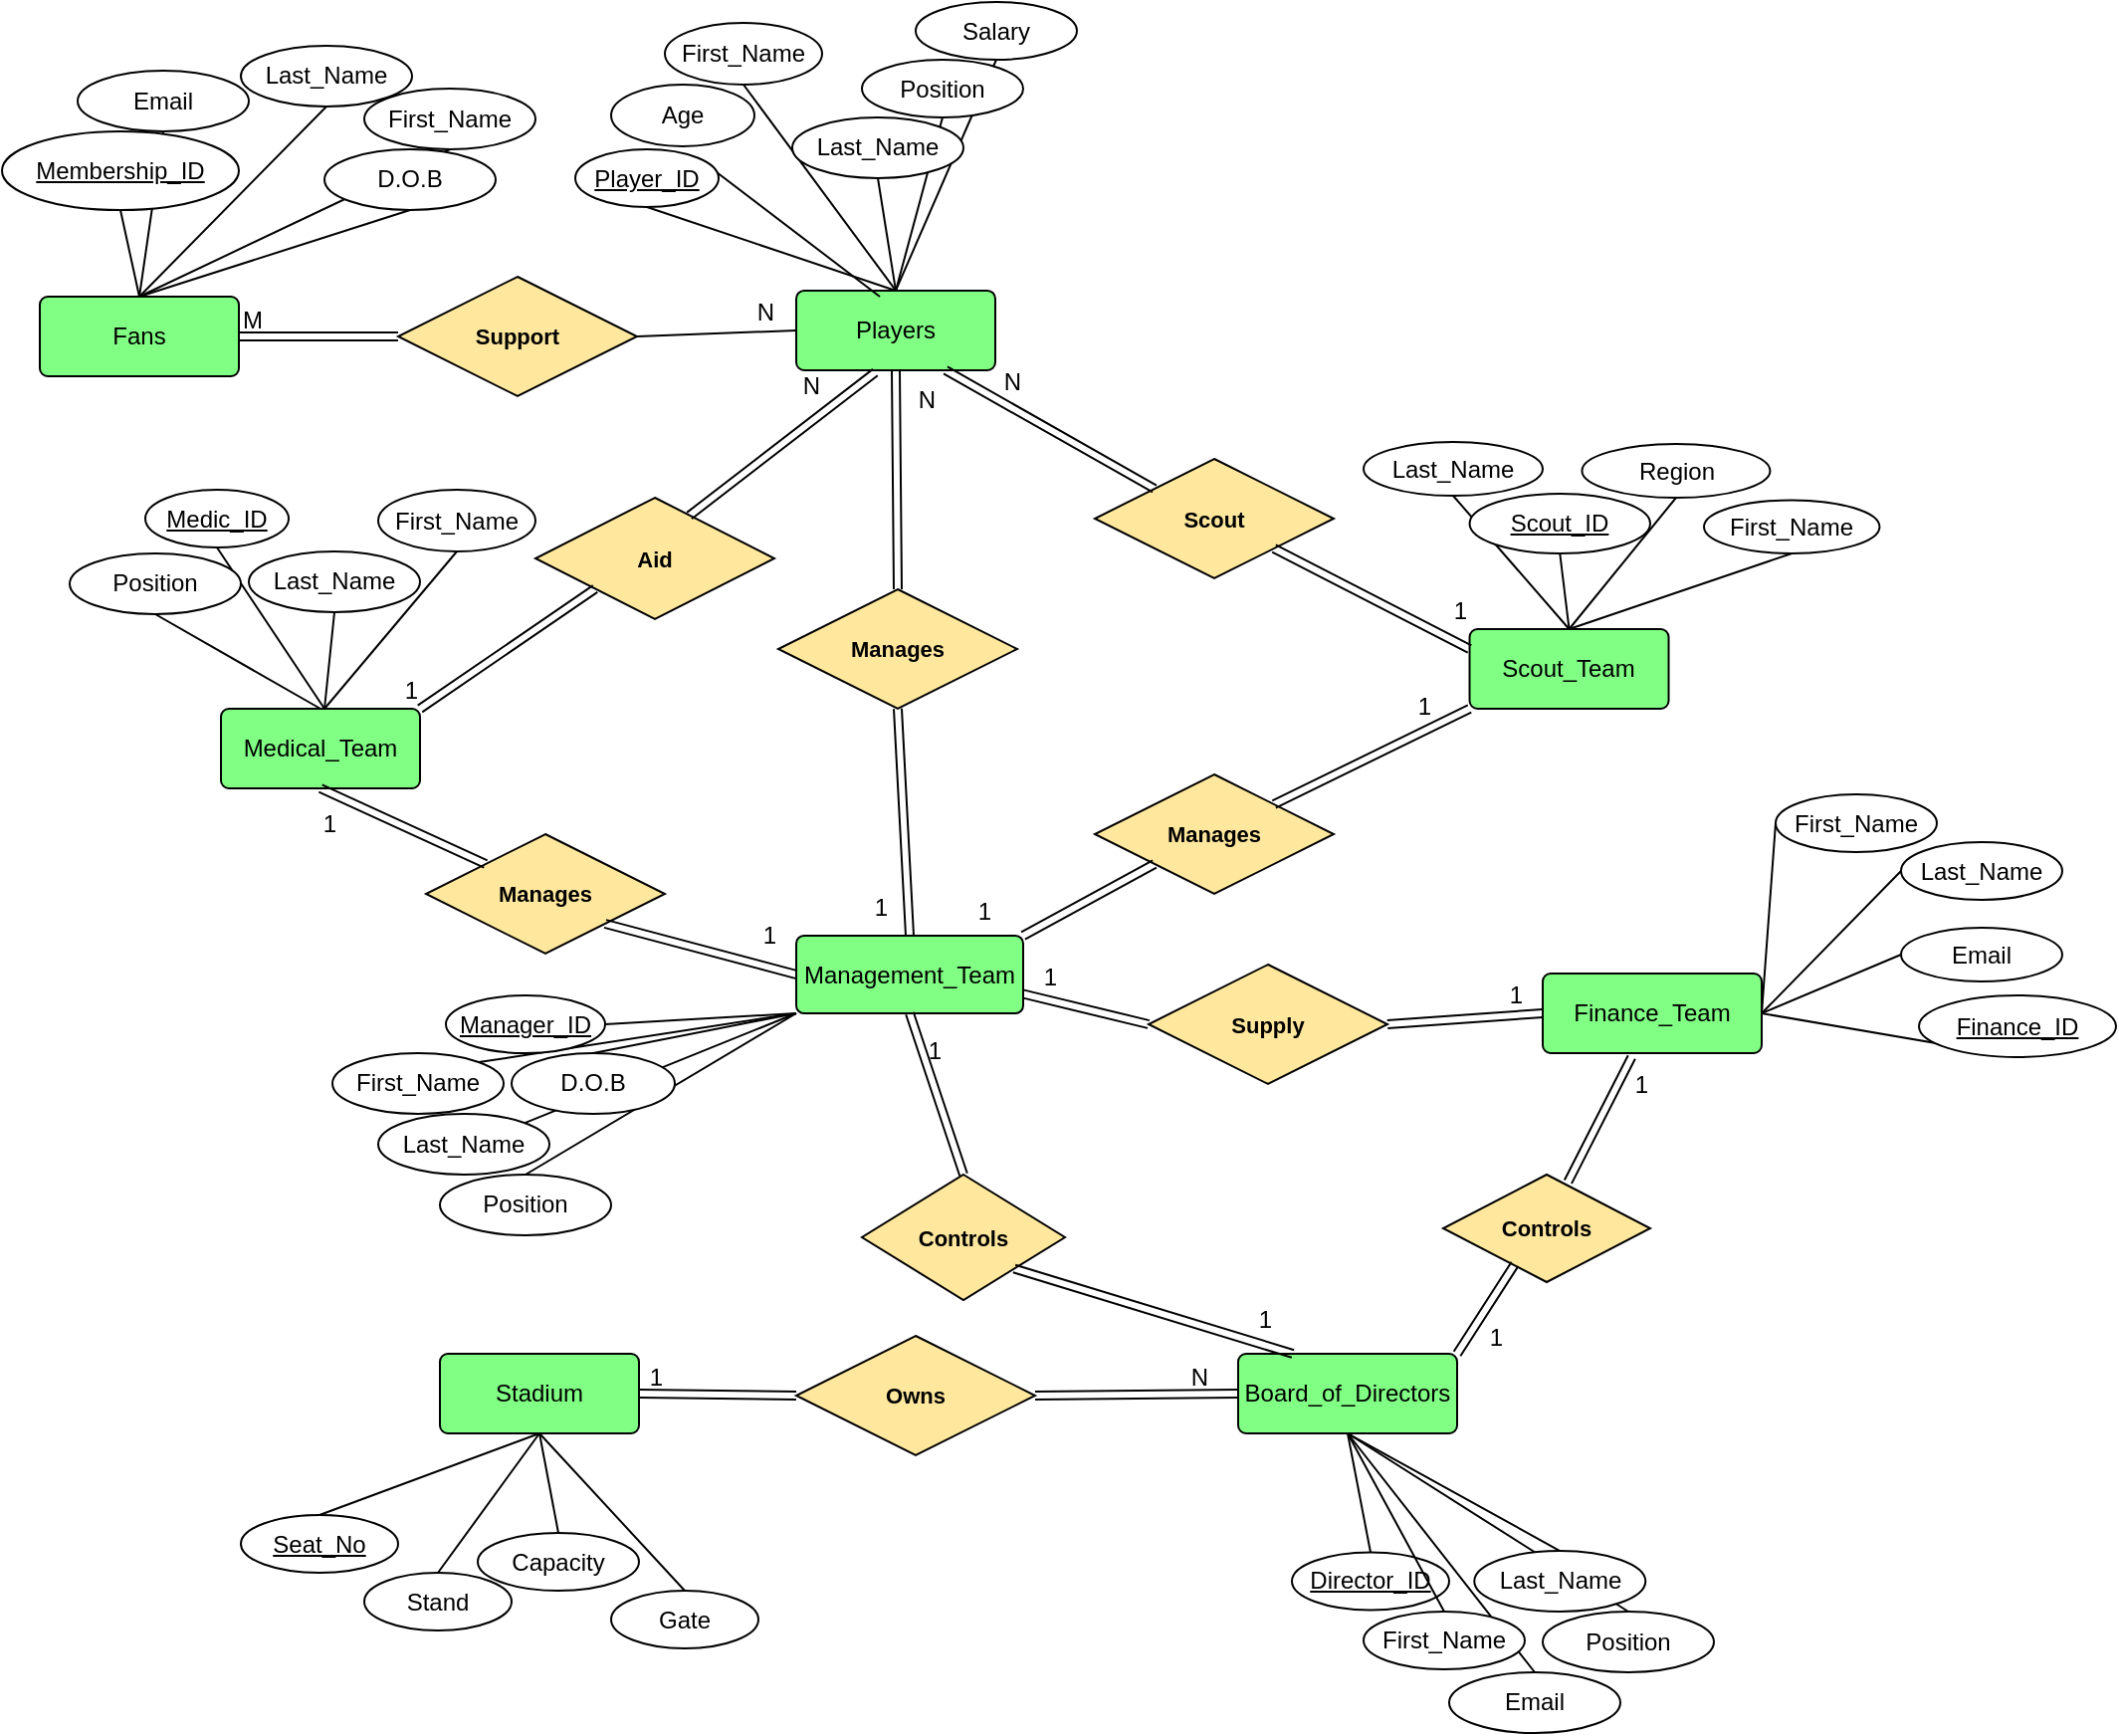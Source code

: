 <mxfile version="22.0.6" type="github" pages="2">
  <diagram name="ERD" id="B3uiDc8BCZwYj67l_rV6">
    <mxGraphModel dx="1245" dy="552" grid="1" gridSize="9" guides="1" tooltips="1" connect="1" arrows="1" fold="1" page="1" pageScale="1" pageWidth="1600" pageHeight="1200" math="0" shadow="0">
      <root>
        <mxCell id="0" />
        <mxCell id="1" parent="0" />
        <mxCell id="Jv8CxRxAPjhoaw4eL_sK-127" style="edgeStyle=none;shape=connector;rounded=0;orthogonalLoop=1;jettySize=auto;html=1;exitX=0.5;exitY=0;exitDx=0;exitDy=0;entryX=0.5;entryY=1;entryDx=0;entryDy=0;labelBackgroundColor=default;strokeColor=default;align=center;verticalAlign=middle;fontFamily=Helvetica;fontSize=11;fontColor=default;endArrow=none;endFill=0;" parent="1" source="Jv8CxRxAPjhoaw4eL_sK-25" target="Jv8CxRxAPjhoaw4eL_sK-29" edge="1">
          <mxGeometry relative="1" as="geometry" />
        </mxCell>
        <mxCell id="Jv8CxRxAPjhoaw4eL_sK-25" value="Players" style="rounded=1;arcSize=10;whiteSpace=wrap;html=1;align=center;fillColor=#80FF84;" parent="1" vertex="1">
          <mxGeometry x="399" y="266.97" width="100" height="40" as="geometry" />
        </mxCell>
        <mxCell id="Jv8CxRxAPjhoaw4eL_sK-26" value="Management_Team" style="rounded=1;arcSize=10;whiteSpace=wrap;html=1;align=center;fillColor=#80FF84;" parent="1" vertex="1">
          <mxGeometry x="399" y="591" width="114" height="39" as="geometry" />
        </mxCell>
        <mxCell id="Jv8CxRxAPjhoaw4eL_sK-128" style="edgeStyle=none;shape=connector;rounded=0;orthogonalLoop=1;jettySize=auto;html=1;exitX=0.5;exitY=1;exitDx=0;exitDy=0;entryX=0.5;entryY=0;entryDx=0;entryDy=0;labelBackgroundColor=default;strokeColor=default;align=center;verticalAlign=middle;fontFamily=Helvetica;fontSize=11;fontColor=default;endArrow=none;endFill=0;" parent="1" source="Jv8CxRxAPjhoaw4eL_sK-27" target="Jv8CxRxAPjhoaw4eL_sK-25" edge="1">
          <mxGeometry relative="1" as="geometry" />
        </mxCell>
        <mxCell id="Jv8CxRxAPjhoaw4eL_sK-27" value="Salary" style="ellipse;whiteSpace=wrap;html=1;align=center;" parent="1" vertex="1">
          <mxGeometry x="459" y="122" width="81" height="29" as="geometry" />
        </mxCell>
        <mxCell id="Jv8CxRxAPjhoaw4eL_sK-131" style="edgeStyle=none;shape=connector;rounded=0;orthogonalLoop=1;jettySize=auto;html=1;exitX=0.5;exitY=1;exitDx=0;exitDy=0;entryX=0.5;entryY=0;entryDx=0;entryDy=0;labelBackgroundColor=default;strokeColor=default;align=center;verticalAlign=middle;fontFamily=Helvetica;fontSize=11;fontColor=default;endArrow=none;endFill=0;" parent="1" source="Jv8CxRxAPjhoaw4eL_sK-28" target="Jv8CxRxAPjhoaw4eL_sK-25" edge="1">
          <mxGeometry relative="1" as="geometry" />
        </mxCell>
        <mxCell id="Jv8CxRxAPjhoaw4eL_sK-132" style="edgeStyle=none;shape=connector;rounded=0;orthogonalLoop=1;jettySize=auto;html=1;exitX=1;exitY=0;exitDx=0;exitDy=0;labelBackgroundColor=default;strokeColor=default;align=center;verticalAlign=middle;fontFamily=Helvetica;fontSize=11;fontColor=default;endArrow=none;endFill=0;" parent="1" source="Jv8CxRxAPjhoaw4eL_sK-28" edge="1">
          <mxGeometry relative="1" as="geometry">
            <mxPoint x="441" y="270" as="targetPoint" />
          </mxGeometry>
        </mxCell>
        <mxCell id="Jv8CxRxAPjhoaw4eL_sK-28" value="&lt;font style=&quot;font-size: 12px;&quot;&gt;Player_ID&lt;/font&gt;" style="ellipse;whiteSpace=wrap;html=1;align=center;fontStyle=4;" parent="1" vertex="1">
          <mxGeometry x="288" y="196" width="72" height="29" as="geometry" />
        </mxCell>
        <mxCell id="Jv8CxRxAPjhoaw4eL_sK-29" value="Position" style="ellipse;whiteSpace=wrap;html=1;align=center;" parent="1" vertex="1">
          <mxGeometry x="432" y="151" width="81" height="29" as="geometry" />
        </mxCell>
        <mxCell id="Jv8CxRxAPjhoaw4eL_sK-30" value="Age" style="ellipse;whiteSpace=wrap;html=1;align=center;" parent="1" vertex="1">
          <mxGeometry x="306" y="163.5" width="72" height="31" as="geometry" />
        </mxCell>
        <mxCell id="Jv8CxRxAPjhoaw4eL_sK-130" style="edgeStyle=none;shape=connector;rounded=0;orthogonalLoop=1;jettySize=auto;html=1;exitX=0.5;exitY=1;exitDx=0;exitDy=0;entryX=0.5;entryY=0;entryDx=0;entryDy=0;labelBackgroundColor=default;strokeColor=default;align=center;verticalAlign=middle;fontFamily=Helvetica;fontSize=11;fontColor=default;endArrow=none;endFill=0;" parent="1" source="Jv8CxRxAPjhoaw4eL_sK-31" target="Jv8CxRxAPjhoaw4eL_sK-25" edge="1">
          <mxGeometry relative="1" as="geometry" />
        </mxCell>
        <mxCell id="Jv8CxRxAPjhoaw4eL_sK-31" value="First_Name" style="ellipse;whiteSpace=wrap;html=1;align=center;" parent="1" vertex="1">
          <mxGeometry x="333" y="132.5" width="79" height="31" as="geometry" />
        </mxCell>
        <mxCell id="Jv8CxRxAPjhoaw4eL_sK-129" style="edgeStyle=none;shape=connector;rounded=0;orthogonalLoop=1;jettySize=auto;html=1;exitX=0.5;exitY=1;exitDx=0;exitDy=0;entryX=0.5;entryY=0;entryDx=0;entryDy=0;labelBackgroundColor=default;strokeColor=default;align=center;verticalAlign=middle;fontFamily=Helvetica;fontSize=11;fontColor=default;endArrow=none;endFill=0;" parent="1" source="Jv8CxRxAPjhoaw4eL_sK-32" target="Jv8CxRxAPjhoaw4eL_sK-25" edge="1">
          <mxGeometry relative="1" as="geometry" />
        </mxCell>
        <mxCell id="Jv8CxRxAPjhoaw4eL_sK-32" value="Last_Name" style="ellipse;whiteSpace=wrap;html=1;align=center;" parent="1" vertex="1">
          <mxGeometry x="397" y="180" width="86" height="30.5" as="geometry" />
        </mxCell>
        <mxCell id="Jv8CxRxAPjhoaw4eL_sK-122" style="rounded=0;orthogonalLoop=1;jettySize=auto;html=1;exitX=0.5;exitY=0;exitDx=0;exitDy=0;entryX=0.5;entryY=1;entryDx=0;entryDy=0;endArrow=none;endFill=0;" parent="1" source="Jv8CxRxAPjhoaw4eL_sK-40" target="Jv8CxRxAPjhoaw4eL_sK-43" edge="1">
          <mxGeometry relative="1" as="geometry" />
        </mxCell>
        <mxCell id="Jv8CxRxAPjhoaw4eL_sK-123" style="edgeStyle=none;shape=connector;rounded=0;orthogonalLoop=1;jettySize=auto;html=1;entryX=0.5;entryY=1;entryDx=0;entryDy=0;labelBackgroundColor=default;strokeColor=default;align=center;verticalAlign=middle;fontFamily=Helvetica;fontSize=11;fontColor=default;endArrow=none;endFill=0;exitX=0.5;exitY=0;exitDx=0;exitDy=0;" parent="1" source="Jv8CxRxAPjhoaw4eL_sK-40" target="Jv8CxRxAPjhoaw4eL_sK-45" edge="1">
          <mxGeometry relative="1" as="geometry">
            <mxPoint x="747" y="432" as="sourcePoint" />
          </mxGeometry>
        </mxCell>
        <mxCell id="Jv8CxRxAPjhoaw4eL_sK-40" value="Scout_Team" style="rounded=1;arcSize=10;whiteSpace=wrap;html=1;align=center;fillColor=#80FF84;" parent="1" vertex="1">
          <mxGeometry x="737.27" y="437" width="100" height="40" as="geometry" />
        </mxCell>
        <mxCell id="Jv8CxRxAPjhoaw4eL_sK-146" style="edgeStyle=none;shape=connector;rounded=0;orthogonalLoop=1;jettySize=auto;html=1;labelBackgroundColor=default;strokeColor=default;align=center;verticalAlign=middle;fontFamily=Helvetica;fontSize=11;fontColor=default;endArrow=none;endFill=0;entryX=0.5;entryY=1;entryDx=0;entryDy=0;exitX=0.5;exitY=0;exitDx=0;exitDy=0;" parent="1" target="Jv8CxRxAPjhoaw4eL_sK-145" edge="1" source="TKGKiHSyEKXhRw3OB2cC-1">
          <mxGeometry relative="1" as="geometry">
            <mxPoint x="70" y="252" as="targetPoint" />
            <mxPoint x="70" y="252" as="sourcePoint" />
          </mxGeometry>
        </mxCell>
        <mxCell id="Jv8CxRxAPjhoaw4eL_sK-92" style="rounded=0;orthogonalLoop=1;jettySize=auto;html=1;exitX=0.5;exitY=1;exitDx=0;exitDy=0;entryX=0.5;entryY=0;entryDx=0;entryDy=0;strokeColor=#000000;endArrow=none;endFill=0;" parent="1" source="Jv8CxRxAPjhoaw4eL_sK-42" target="Jv8CxRxAPjhoaw4eL_sK-91" edge="1">
          <mxGeometry relative="1" as="geometry" />
        </mxCell>
        <mxCell id="Jv8CxRxAPjhoaw4eL_sK-96" style="rounded=0;orthogonalLoop=1;jettySize=auto;html=1;exitX=0.5;exitY=1;exitDx=0;exitDy=0;entryX=0.5;entryY=0;entryDx=0;entryDy=0;endArrow=none;endFill=0;" parent="1" source="Jv8CxRxAPjhoaw4eL_sK-42" target="Jv8CxRxAPjhoaw4eL_sK-93" edge="1">
          <mxGeometry relative="1" as="geometry" />
        </mxCell>
        <mxCell id="Jv8CxRxAPjhoaw4eL_sK-113" style="rounded=0;orthogonalLoop=1;jettySize=auto;html=1;exitX=0.5;exitY=1;exitDx=0;exitDy=0;entryX=0.5;entryY=0;entryDx=0;entryDy=0;endArrow=none;endFill=0;" parent="1" source="Jv8CxRxAPjhoaw4eL_sK-42" target="Jv8CxRxAPjhoaw4eL_sK-111" edge="1">
          <mxGeometry relative="1" as="geometry" />
        </mxCell>
        <mxCell id="ptD6OZxUXEIBR8QLuf2V-7" style="rounded=0;orthogonalLoop=1;jettySize=auto;html=1;exitX=0.5;exitY=1;exitDx=0;exitDy=0;entryX=0.5;entryY=0;entryDx=0;entryDy=0;endArrow=none;endFill=0;" parent="1" source="Jv8CxRxAPjhoaw4eL_sK-42" target="ptD6OZxUXEIBR8QLuf2V-6" edge="1">
          <mxGeometry relative="1" as="geometry" />
        </mxCell>
        <mxCell id="Jv8CxRxAPjhoaw4eL_sK-42" value="Stadium" style="rounded=1;arcSize=10;whiteSpace=wrap;html=1;align=center;fillColor=#80FF84;" parent="1" vertex="1">
          <mxGeometry x="220" y="801" width="100" height="40" as="geometry" />
        </mxCell>
        <mxCell id="Jv8CxRxAPjhoaw4eL_sK-126" style="edgeStyle=none;shape=connector;rounded=0;orthogonalLoop=1;jettySize=auto;html=1;exitX=0.5;exitY=1;exitDx=0;exitDy=0;labelBackgroundColor=default;strokeColor=default;align=center;verticalAlign=middle;fontFamily=Helvetica;fontSize=11;fontColor=default;endArrow=none;endFill=0;entryX=0.5;entryY=0;entryDx=0;entryDy=0;" parent="1" source="Jv8CxRxAPjhoaw4eL_sK-44" target="Jv8CxRxAPjhoaw4eL_sK-40" edge="1">
          <mxGeometry relative="1" as="geometry">
            <mxPoint x="747" y="459" as="targetPoint" />
          </mxGeometry>
        </mxCell>
        <mxCell id="Jv8CxRxAPjhoaw4eL_sK-125" style="edgeStyle=none;shape=connector;rounded=0;orthogonalLoop=1;jettySize=auto;html=1;exitX=0.5;exitY=1;exitDx=0;exitDy=0;entryX=0.5;entryY=0;entryDx=0;entryDy=0;labelBackgroundColor=default;strokeColor=default;align=center;verticalAlign=middle;fontFamily=Helvetica;fontSize=11;fontColor=default;endArrow=none;endFill=0;" parent="1" source="Jv8CxRxAPjhoaw4eL_sK-46" target="Jv8CxRxAPjhoaw4eL_sK-40" edge="1">
          <mxGeometry relative="1" as="geometry" />
        </mxCell>
        <mxCell id="Jv8CxRxAPjhoaw4eL_sK-43" value="First_Name" style="ellipse;whiteSpace=wrap;html=1;align=center;rotation=0;" parent="1" vertex="1">
          <mxGeometry x="855" y="372.21" width="88.23" height="26.79" as="geometry" />
        </mxCell>
        <mxCell id="Jv8CxRxAPjhoaw4eL_sK-44" value="Last_Name" style="ellipse;whiteSpace=wrap;html=1;align=center;rotation=0;" parent="1" vertex="1">
          <mxGeometry x="684" y="343" width="90" height="27" as="geometry" />
        </mxCell>
        <mxCell id="Jv8CxRxAPjhoaw4eL_sK-45" value="Region" style="ellipse;whiteSpace=wrap;html=1;align=center;rotation=0;" parent="1" vertex="1">
          <mxGeometry x="793.73" y="344" width="94.5" height="27" as="geometry" />
        </mxCell>
        <mxCell id="Jv8CxRxAPjhoaw4eL_sK-46" value="Scout_ID" style="ellipse;whiteSpace=wrap;html=1;align=center;fontStyle=4;rotation=0;" parent="1" vertex="1">
          <mxGeometry x="737.27" y="369" width="90.73" height="30" as="geometry" />
        </mxCell>
        <mxCell id="Jv8CxRxAPjhoaw4eL_sK-47" value="Medical_Team" style="rounded=1;arcSize=10;whiteSpace=wrap;html=1;align=center;fillColor=#80FF84;" parent="1" vertex="1">
          <mxGeometry x="110" y="477" width="100" height="40" as="geometry" />
        </mxCell>
        <mxCell id="Jv8CxRxAPjhoaw4eL_sK-56" value="Board_of_Directors" style="rounded=1;arcSize=10;whiteSpace=wrap;html=1;align=center;fillColor=#80FF84;" parent="1" vertex="1">
          <mxGeometry x="621" y="801" width="110" height="40" as="geometry" />
        </mxCell>
        <mxCell id="Jv8CxRxAPjhoaw4eL_sK-57" value="Finance_Team" style="rounded=1;arcSize=10;whiteSpace=wrap;html=1;align=center;strokeColor=#000000;fillColor=#80FF84;" parent="1" vertex="1">
          <mxGeometry x="774" y="610" width="110" height="40" as="geometry" />
        </mxCell>
        <mxCell id="Jv8CxRxAPjhoaw4eL_sK-91" value="Seat_No" style="ellipse;whiteSpace=wrap;html=1;align=center;fontStyle=4;" parent="1" vertex="1">
          <mxGeometry x="120" y="882" width="79" height="29" as="geometry" />
        </mxCell>
        <mxCell id="Jv8CxRxAPjhoaw4eL_sK-93" value="Stand" style="ellipse;whiteSpace=wrap;html=1;align=center;" parent="1" vertex="1">
          <mxGeometry x="182" y="911" width="74" height="29" as="geometry" />
        </mxCell>
        <mxCell id="Jv8CxRxAPjhoaw4eL_sK-111" value="Capacity" style="ellipse;whiteSpace=wrap;html=1;align=center;" parent="1" vertex="1">
          <mxGeometry x="239" y="891" width="81" height="29" as="geometry" />
        </mxCell>
        <mxCell id="Jv8CxRxAPjhoaw4eL_sK-138" style="edgeStyle=none;shape=connector;rounded=0;orthogonalLoop=1;jettySize=auto;html=1;exitX=0.5;exitY=1;exitDx=0;exitDy=0;labelBackgroundColor=default;strokeColor=default;align=center;verticalAlign=middle;fontFamily=Helvetica;fontSize=11;fontColor=default;endArrow=none;endFill=0;" parent="1" source="Jv8CxRxAPjhoaw4eL_sK-133" edge="1">
          <mxGeometry relative="1" as="geometry">
            <mxPoint x="162" y="477" as="targetPoint" />
          </mxGeometry>
        </mxCell>
        <mxCell id="Jv8CxRxAPjhoaw4eL_sK-139" style="edgeStyle=none;shape=connector;rounded=0;orthogonalLoop=1;jettySize=auto;html=1;exitX=0.5;exitY=1;exitDx=0;exitDy=0;labelBackgroundColor=default;strokeColor=default;align=center;verticalAlign=middle;fontFamily=Helvetica;fontSize=11;fontColor=default;endArrow=none;endFill=0;" parent="1" source="Jv8CxRxAPjhoaw4eL_sK-134" edge="1">
          <mxGeometry relative="1" as="geometry">
            <mxPoint x="162" y="477" as="targetPoint" />
          </mxGeometry>
        </mxCell>
        <mxCell id="Jv8CxRxAPjhoaw4eL_sK-133" value="Last_Name" style="ellipse;whiteSpace=wrap;html=1;align=center;" parent="1" vertex="1">
          <mxGeometry x="124" y="398" width="86" height="30.5" as="geometry" />
        </mxCell>
        <mxCell id="Jv8CxRxAPjhoaw4eL_sK-134" value="First_Name" style="ellipse;whiteSpace=wrap;html=1;align=center;" parent="1" vertex="1">
          <mxGeometry x="189" y="367" width="79" height="31" as="geometry" />
        </mxCell>
        <mxCell id="Jv8CxRxAPjhoaw4eL_sK-135" value="&lt;font style=&quot;font-size: 12px;&quot;&gt;Medic_ID&lt;/font&gt;" style="ellipse;whiteSpace=wrap;html=1;align=center;fontStyle=4;" parent="1" vertex="1">
          <mxGeometry x="72" y="367" width="72" height="29" as="geometry" />
        </mxCell>
        <mxCell id="Jv8CxRxAPjhoaw4eL_sK-137" style="edgeStyle=none;shape=connector;rounded=0;orthogonalLoop=1;jettySize=auto;html=1;exitX=0.5;exitY=1;exitDx=0;exitDy=0;entryX=0.5;entryY=0;entryDx=0;entryDy=0;labelBackgroundColor=default;strokeColor=default;align=center;verticalAlign=middle;fontFamily=Helvetica;fontSize=11;fontColor=default;endArrow=none;endFill=0;" parent="1" source="Jv8CxRxAPjhoaw4eL_sK-136" target="Jv8CxRxAPjhoaw4eL_sK-47" edge="1">
          <mxGeometry relative="1" as="geometry" />
        </mxCell>
        <mxCell id="Jv8CxRxAPjhoaw4eL_sK-140" style="edgeStyle=none;shape=connector;rounded=0;orthogonalLoop=1;jettySize=auto;html=1;exitX=0.5;exitY=1;exitDx=0;exitDy=0;labelBackgroundColor=default;strokeColor=default;align=center;verticalAlign=middle;fontFamily=Helvetica;fontSize=11;fontColor=default;endArrow=none;endFill=0;" parent="1" source="Jv8CxRxAPjhoaw4eL_sK-135" edge="1">
          <mxGeometry relative="1" as="geometry">
            <mxPoint x="162" y="477" as="targetPoint" />
          </mxGeometry>
        </mxCell>
        <mxCell id="Jv8CxRxAPjhoaw4eL_sK-136" value="Position" style="ellipse;whiteSpace=wrap;html=1;align=center;" parent="1" vertex="1">
          <mxGeometry x="34" y="399" width="86" height="30.5" as="geometry" />
        </mxCell>
        <mxCell id="Jv8CxRxAPjhoaw4eL_sK-150" style="edgeStyle=none;shape=connector;rounded=0;orthogonalLoop=1;jettySize=auto;html=1;exitX=0.5;exitY=1;exitDx=0;exitDy=0;labelBackgroundColor=default;strokeColor=default;align=center;verticalAlign=middle;fontFamily=Helvetica;fontSize=11;fontColor=default;endArrow=none;endFill=0;entryX=0.5;entryY=0;entryDx=0;entryDy=0;" parent="1" source="Jv8CxRxAPjhoaw4eL_sK-141" edge="1" target="TKGKiHSyEKXhRw3OB2cC-1">
          <mxGeometry relative="1" as="geometry">
            <mxPoint x="81" y="261" as="targetPoint" />
          </mxGeometry>
        </mxCell>
        <mxCell id="Jv8CxRxAPjhoaw4eL_sK-141" value="Email" style="ellipse;whiteSpace=wrap;html=1;align=center;" parent="1" vertex="1">
          <mxGeometry x="38" y="156.5" width="86" height="30.5" as="geometry" />
        </mxCell>
        <mxCell id="Jv8CxRxAPjhoaw4eL_sK-148" style="edgeStyle=none;shape=connector;rounded=0;orthogonalLoop=1;jettySize=auto;html=1;exitX=0.5;exitY=1;exitDx=0;exitDy=0;labelBackgroundColor=default;strokeColor=default;align=center;verticalAlign=middle;fontFamily=Helvetica;fontSize=11;fontColor=default;endArrow=none;endFill=0;entryX=0.5;entryY=0;entryDx=0;entryDy=0;" parent="1" source="Jv8CxRxAPjhoaw4eL_sK-142" edge="1" target="TKGKiHSyEKXhRw3OB2cC-1">
          <mxGeometry relative="1" as="geometry">
            <mxPoint x="81" y="252" as="targetPoint" />
          </mxGeometry>
        </mxCell>
        <mxCell id="Jv8CxRxAPjhoaw4eL_sK-142" value="Last_Name" style="ellipse;whiteSpace=wrap;html=1;align=center;" parent="1" vertex="1">
          <mxGeometry x="120" y="144" width="86" height="30.5" as="geometry" />
        </mxCell>
        <mxCell id="Jv8CxRxAPjhoaw4eL_sK-149" style="edgeStyle=none;shape=connector;rounded=0;orthogonalLoop=1;jettySize=auto;html=1;exitX=0.5;exitY=1;exitDx=0;exitDy=0;labelBackgroundColor=default;strokeColor=default;align=center;verticalAlign=middle;fontFamily=Helvetica;fontSize=11;fontColor=default;endArrow=none;endFill=0;entryX=0.5;entryY=0;entryDx=0;entryDy=0;" parent="1" source="Jv8CxRxAPjhoaw4eL_sK-143" edge="1" target="TKGKiHSyEKXhRw3OB2cC-1">
          <mxGeometry relative="1" as="geometry">
            <mxPoint x="90" y="261" as="targetPoint" />
          </mxGeometry>
        </mxCell>
        <mxCell id="Jv8CxRxAPjhoaw4eL_sK-143" value="First_Name" style="ellipse;whiteSpace=wrap;html=1;align=center;" parent="1" vertex="1">
          <mxGeometry x="182" y="165.5" width="86" height="30.5" as="geometry" />
        </mxCell>
        <mxCell id="Jv8CxRxAPjhoaw4eL_sK-147" style="edgeStyle=none;shape=connector;rounded=0;orthogonalLoop=1;jettySize=auto;html=1;exitX=0.5;exitY=1;exitDx=0;exitDy=0;labelBackgroundColor=default;strokeColor=default;align=center;verticalAlign=middle;fontFamily=Helvetica;fontSize=11;fontColor=default;endArrow=none;endFill=0;entryX=0.5;entryY=0;entryDx=0;entryDy=0;" parent="1" source="Jv8CxRxAPjhoaw4eL_sK-144" edge="1" target="TKGKiHSyEKXhRw3OB2cC-1">
          <mxGeometry relative="1" as="geometry">
            <mxPoint x="99" y="252" as="targetPoint" />
          </mxGeometry>
        </mxCell>
        <mxCell id="Jv8CxRxAPjhoaw4eL_sK-144" value="D.O.B" style="ellipse;whiteSpace=wrap;html=1;align=center;" parent="1" vertex="1">
          <mxGeometry x="162" y="196" width="86" height="30.5" as="geometry" />
        </mxCell>
        <mxCell id="Jv8CxRxAPjhoaw4eL_sK-145" value="Membership_ID" style="ellipse;whiteSpace=wrap;html=1;align=center;fontStyle=4;" parent="1" vertex="1">
          <mxGeometry y="187" width="119" height="39.5" as="geometry" />
        </mxCell>
        <mxCell id="Jv8CxRxAPjhoaw4eL_sK-159" style="edgeStyle=none;shape=connector;rounded=0;orthogonalLoop=1;jettySize=auto;html=1;exitX=1;exitY=0;exitDx=0;exitDy=0;entryX=0;entryY=1;entryDx=0;entryDy=0;labelBackgroundColor=default;strokeColor=default;align=center;verticalAlign=middle;fontFamily=Helvetica;fontSize=11;fontColor=default;endArrow=none;endFill=0;" parent="1" source="Jv8CxRxAPjhoaw4eL_sK-151" target="Jv8CxRxAPjhoaw4eL_sK-26" edge="1">
          <mxGeometry relative="1" as="geometry" />
        </mxCell>
        <mxCell id="Jv8CxRxAPjhoaw4eL_sK-151" value="Last_Name" style="ellipse;whiteSpace=wrap;html=1;align=center;" parent="1" vertex="1">
          <mxGeometry x="189" y="680.5" width="86" height="30.5" as="geometry" />
        </mxCell>
        <mxCell id="Jv8CxRxAPjhoaw4eL_sK-160" style="edgeStyle=none;shape=connector;rounded=0;orthogonalLoop=1;jettySize=auto;html=1;exitX=1;exitY=0;exitDx=0;exitDy=0;entryX=0;entryY=1;entryDx=0;entryDy=0;labelBackgroundColor=default;strokeColor=default;align=center;verticalAlign=middle;fontFamily=Helvetica;fontSize=11;fontColor=default;endArrow=none;endFill=0;" parent="1" source="Jv8CxRxAPjhoaw4eL_sK-152" target="Jv8CxRxAPjhoaw4eL_sK-26" edge="1">
          <mxGeometry relative="1" as="geometry" />
        </mxCell>
        <mxCell id="Jv8CxRxAPjhoaw4eL_sK-152" value="First_Name" style="ellipse;whiteSpace=wrap;html=1;align=center;" parent="1" vertex="1">
          <mxGeometry x="166" y="650" width="86" height="30.5" as="geometry" />
        </mxCell>
        <mxCell id="Jv8CxRxAPjhoaw4eL_sK-158" style="edgeStyle=none;shape=connector;rounded=0;orthogonalLoop=1;jettySize=auto;html=1;exitX=0.5;exitY=0;exitDx=0;exitDy=0;labelBackgroundColor=default;strokeColor=default;align=center;verticalAlign=middle;fontFamily=Helvetica;fontSize=11;fontColor=default;endArrow=none;endFill=0;entryX=0;entryY=1;entryDx=0;entryDy=0;" parent="1" source="Jv8CxRxAPjhoaw4eL_sK-153" target="Jv8CxRxAPjhoaw4eL_sK-26" edge="1">
          <mxGeometry relative="1" as="geometry">
            <mxPoint x="387" y="657" as="targetPoint" />
          </mxGeometry>
        </mxCell>
        <mxCell id="Jv8CxRxAPjhoaw4eL_sK-153" value="Position" style="ellipse;whiteSpace=wrap;html=1;align=center;" parent="1" vertex="1">
          <mxGeometry x="220" y="711" width="86" height="30.5" as="geometry" />
        </mxCell>
        <mxCell id="Jv8CxRxAPjhoaw4eL_sK-156" style="edgeStyle=none;shape=connector;rounded=0;orthogonalLoop=1;jettySize=auto;html=1;exitX=0.5;exitY=0;exitDx=0;exitDy=0;entryX=0;entryY=1;entryDx=0;entryDy=0;labelBackgroundColor=default;strokeColor=default;align=center;verticalAlign=middle;fontFamily=Helvetica;fontSize=11;fontColor=default;endArrow=none;endFill=0;" parent="1" source="Jv8CxRxAPjhoaw4eL_sK-154" target="Jv8CxRxAPjhoaw4eL_sK-26" edge="1">
          <mxGeometry relative="1" as="geometry" />
        </mxCell>
        <mxCell id="Jv8CxRxAPjhoaw4eL_sK-154" value="D.O.B" style="ellipse;whiteSpace=wrap;html=1;align=center;" parent="1" vertex="1">
          <mxGeometry x="256" y="650" width="82" height="30.5" as="geometry" />
        </mxCell>
        <mxCell id="Jv8CxRxAPjhoaw4eL_sK-157" style="edgeStyle=none;shape=connector;rounded=0;orthogonalLoop=1;jettySize=auto;html=1;exitX=1;exitY=0.5;exitDx=0;exitDy=0;entryX=0;entryY=1;entryDx=0;entryDy=0;labelBackgroundColor=default;strokeColor=default;align=center;verticalAlign=middle;fontFamily=Helvetica;fontSize=11;fontColor=default;endArrow=none;endFill=0;" parent="1" source="Jv8CxRxAPjhoaw4eL_sK-155" target="Jv8CxRxAPjhoaw4eL_sK-26" edge="1">
          <mxGeometry relative="1" as="geometry" />
        </mxCell>
        <mxCell id="Jv8CxRxAPjhoaw4eL_sK-168" style="edgeStyle=none;shape=connector;rounded=0;orthogonalLoop=1;jettySize=auto;html=1;entryX=1;entryY=0.5;entryDx=0;entryDy=0;labelBackgroundColor=default;strokeColor=default;align=center;verticalAlign=middle;fontFamily=Helvetica;fontSize=11;fontColor=default;endArrow=none;endFill=0;exitX=0.5;exitY=1;exitDx=0;exitDy=0;" parent="1" source="Jv8CxRxAPjhoaw4eL_sK-171" target="Jv8CxRxAPjhoaw4eL_sK-57" edge="1">
          <mxGeometry relative="1" as="geometry">
            <mxPoint x="905" y="642" as="sourcePoint" />
            <mxPoint x="856.23" y="552.25" as="targetPoint" />
          </mxGeometry>
        </mxCell>
        <mxCell id="Jv8CxRxAPjhoaw4eL_sK-155" value="Manager_ID" style="ellipse;whiteSpace=wrap;html=1;align=center;fontStyle=4;" parent="1" vertex="1">
          <mxGeometry x="223" y="621" width="80" height="29" as="geometry" />
        </mxCell>
        <mxCell id="Jv8CxRxAPjhoaw4eL_sK-166" style="edgeStyle=none;shape=connector;rounded=0;orthogonalLoop=1;jettySize=auto;html=1;exitX=0.5;exitY=0;exitDx=0;exitDy=0;entryX=0.5;entryY=1;entryDx=0;entryDy=0;labelBackgroundColor=default;strokeColor=default;align=center;verticalAlign=middle;fontFamily=Helvetica;fontSize=11;fontColor=default;endArrow=none;endFill=0;" parent="1" source="Jv8CxRxAPjhoaw4eL_sK-161" target="Jv8CxRxAPjhoaw4eL_sK-56" edge="1">
          <mxGeometry relative="1" as="geometry" />
        </mxCell>
        <mxCell id="Jv8CxRxAPjhoaw4eL_sK-170" style="edgeStyle=none;shape=connector;rounded=0;orthogonalLoop=1;jettySize=auto;html=1;exitX=0.5;exitY=0;exitDx=0;exitDy=0;labelBackgroundColor=default;strokeColor=default;align=center;verticalAlign=middle;fontFamily=Helvetica;fontSize=11;fontColor=default;endArrow=none;endFill=0;entryX=0.5;entryY=1;entryDx=0;entryDy=0;" parent="1" source="Jv8CxRxAPjhoaw4eL_sK-165" target="Jv8CxRxAPjhoaw4eL_sK-56" edge="1">
          <mxGeometry relative="1" as="geometry">
            <mxPoint x="657" y="864" as="targetPoint" />
          </mxGeometry>
        </mxCell>
        <mxCell id="Jv8CxRxAPjhoaw4eL_sK-161" value="Director_ID" style="ellipse;whiteSpace=wrap;html=1;align=center;fontStyle=4;" parent="1" vertex="1">
          <mxGeometry x="648" y="900.75" width="79" height="29" as="geometry" />
        </mxCell>
        <mxCell id="Jv8CxRxAPjhoaw4eL_sK-169" style="edgeStyle=none;shape=connector;rounded=0;orthogonalLoop=1;jettySize=auto;html=1;exitX=0.5;exitY=0;exitDx=0;exitDy=0;entryX=0.5;entryY=1;entryDx=0;entryDy=0;labelBackgroundColor=default;strokeColor=default;align=center;verticalAlign=middle;fontFamily=Helvetica;fontSize=11;fontColor=default;endArrow=none;endFill=0;" parent="1" source="Jv8CxRxAPjhoaw4eL_sK-164" target="Jv8CxRxAPjhoaw4eL_sK-56" edge="1">
          <mxGeometry relative="1" as="geometry" />
        </mxCell>
        <mxCell id="Jv8CxRxAPjhoaw4eL_sK-174" style="edgeStyle=none;shape=connector;rounded=0;orthogonalLoop=1;jettySize=auto;html=1;exitX=0.5;exitY=0;exitDx=0;exitDy=0;entryX=0.5;entryY=1;entryDx=0;entryDy=0;labelBackgroundColor=default;strokeColor=default;align=center;verticalAlign=middle;fontFamily=Helvetica;fontSize=11;fontColor=default;endArrow=none;endFill=0;" parent="1" source="Jv8CxRxAPjhoaw4eL_sK-162" target="Jv8CxRxAPjhoaw4eL_sK-56" edge="1">
          <mxGeometry relative="1" as="geometry" />
        </mxCell>
        <mxCell id="Jv8CxRxAPjhoaw4eL_sK-162" value="First_Name" style="ellipse;whiteSpace=wrap;html=1;align=center;" parent="1" vertex="1">
          <mxGeometry x="684" y="930.5" width="81" height="29" as="geometry" />
        </mxCell>
        <mxCell id="Jv8CxRxAPjhoaw4eL_sK-167" style="edgeStyle=none;shape=connector;rounded=0;orthogonalLoop=1;jettySize=auto;html=1;exitX=0.5;exitY=0;exitDx=0;exitDy=0;labelBackgroundColor=default;strokeColor=default;align=center;verticalAlign=middle;fontFamily=Helvetica;fontSize=11;fontColor=default;endArrow=none;endFill=0;entryX=0.5;entryY=1;entryDx=0;entryDy=0;" parent="1" source="Jv8CxRxAPjhoaw4eL_sK-163" target="Jv8CxRxAPjhoaw4eL_sK-56" edge="1">
          <mxGeometry relative="1" as="geometry">
            <mxPoint x="693" y="846" as="targetPoint" />
          </mxGeometry>
        </mxCell>
        <mxCell id="Jv8CxRxAPjhoaw4eL_sK-163" value="Last_Name" style="ellipse;whiteSpace=wrap;html=1;align=center;" parent="1" vertex="1">
          <mxGeometry x="739.64" y="900" width="86" height="30.5" as="geometry" />
        </mxCell>
        <mxCell id="Jv8CxRxAPjhoaw4eL_sK-164" value="Position" style="ellipse;whiteSpace=wrap;html=1;align=center;" parent="1" vertex="1">
          <mxGeometry x="774" y="930.5" width="86" height="30.5" as="geometry" />
        </mxCell>
        <mxCell id="Jv8CxRxAPjhoaw4eL_sK-176" style="edgeStyle=none;shape=connector;rounded=0;orthogonalLoop=1;jettySize=auto;html=1;exitX=0;exitY=0.5;exitDx=0;exitDy=0;labelBackgroundColor=default;strokeColor=default;align=center;verticalAlign=middle;fontFamily=Helvetica;fontSize=11;fontColor=default;endArrow=none;endFill=0;entryX=1;entryY=0.5;entryDx=0;entryDy=0;" parent="1" source="Jv8CxRxAPjhoaw4eL_sK-172" target="Jv8CxRxAPjhoaw4eL_sK-57" edge="1">
          <mxGeometry relative="1" as="geometry">
            <mxPoint x="882" y="603" as="targetPoint" />
          </mxGeometry>
        </mxCell>
        <mxCell id="Jv8CxRxAPjhoaw4eL_sK-165" value="Email" style="ellipse;whiteSpace=wrap;html=1;align=center;" parent="1" vertex="1">
          <mxGeometry x="727" y="961" width="86" height="30.5" as="geometry" />
        </mxCell>
        <mxCell id="Jv8CxRxAPjhoaw4eL_sK-171" value="Finance_ID" style="ellipse;whiteSpace=wrap;html=1;align=center;fontStyle=4;" parent="1" vertex="1">
          <mxGeometry x="963" y="621" width="99" height="31" as="geometry" />
        </mxCell>
        <mxCell id="Jv8CxRxAPjhoaw4eL_sK-172" value="First_Name" style="ellipse;whiteSpace=wrap;html=1;align=center;" parent="1" vertex="1">
          <mxGeometry x="891" y="520" width="81" height="29" as="geometry" />
        </mxCell>
        <mxCell id="Jv8CxRxAPjhoaw4eL_sK-175" style="edgeStyle=none;shape=connector;rounded=0;orthogonalLoop=1;jettySize=auto;html=1;exitX=0;exitY=0.5;exitDx=0;exitDy=0;entryX=1;entryY=0.5;entryDx=0;entryDy=0;labelBackgroundColor=default;strokeColor=default;align=center;verticalAlign=middle;fontFamily=Helvetica;fontSize=11;fontColor=default;endArrow=none;endFill=0;" parent="1" source="Jv8CxRxAPjhoaw4eL_sK-173" target="Jv8CxRxAPjhoaw4eL_sK-57" edge="1">
          <mxGeometry relative="1" as="geometry" />
        </mxCell>
        <mxCell id="Jv8CxRxAPjhoaw4eL_sK-173" value="Last_Name" style="ellipse;whiteSpace=wrap;html=1;align=center;" parent="1" vertex="1">
          <mxGeometry x="954" y="544" width="81" height="29" as="geometry" />
        </mxCell>
        <mxCell id="Jv8CxRxAPjhoaw4eL_sK-178" style="edgeStyle=none;shape=connector;rounded=0;orthogonalLoop=1;jettySize=auto;html=1;exitX=0;exitY=0.5;exitDx=0;exitDy=0;entryX=1;entryY=0.5;entryDx=0;entryDy=0;labelBackgroundColor=default;strokeColor=default;align=center;verticalAlign=middle;fontFamily=Helvetica;fontSize=11;fontColor=default;endArrow=none;endFill=0;" parent="1" source="Jv8CxRxAPjhoaw4eL_sK-177" target="Jv8CxRxAPjhoaw4eL_sK-57" edge="1">
          <mxGeometry relative="1" as="geometry" />
        </mxCell>
        <mxCell id="Jv8CxRxAPjhoaw4eL_sK-177" value="Email" style="ellipse;whiteSpace=wrap;html=1;align=center;" parent="1" vertex="1">
          <mxGeometry x="954" y="587" width="81" height="27" as="geometry" />
        </mxCell>
        <mxCell id="Jv8CxRxAPjhoaw4eL_sK-182" value="Owns" style="shape=rhombus;perimeter=rhombusPerimeter;whiteSpace=wrap;html=1;align=center;fontFamily=Helvetica;fontSize=11;fontColor=default;fillColor=#FFE89E;fontStyle=1" parent="1" vertex="1">
          <mxGeometry x="399" y="792" width="120" height="60" as="geometry" />
        </mxCell>
        <mxCell id="Jv8CxRxAPjhoaw4eL_sK-183" value="Controls" style="shape=rhombus;perimeter=rhombusPerimeter;whiteSpace=wrap;html=1;align=center;fontFamily=Helvetica;fontSize=11;fontColor=default;fillColor=#FFE89E;fontStyle=1" parent="1" vertex="1">
          <mxGeometry x="432" y="711" width="102" height="63" as="geometry" />
        </mxCell>
        <mxCell id="Jv8CxRxAPjhoaw4eL_sK-185" value="Controls" style="shape=rhombus;perimeter=rhombusPerimeter;whiteSpace=wrap;html=1;align=center;fontFamily=Helvetica;fontSize=11;fontColor=default;fillColor=#FFE89E;fontStyle=1" parent="1" vertex="1">
          <mxGeometry x="724" y="711" width="104" height="54" as="geometry" />
        </mxCell>
        <mxCell id="Jv8CxRxAPjhoaw4eL_sK-189" value="Scout" style="shape=rhombus;perimeter=rhombusPerimeter;whiteSpace=wrap;html=1;align=center;fontFamily=Helvetica;fontSize=11;fontColor=default;fillColor=#FFE89E;fontStyle=1" parent="1" vertex="1">
          <mxGeometry x="549" y="351.5" width="120" height="60" as="geometry" />
        </mxCell>
        <mxCell id="Jv8CxRxAPjhoaw4eL_sK-191" value="Aid" style="shape=rhombus;perimeter=rhombusPerimeter;whiteSpace=wrap;html=1;align=center;fontFamily=Helvetica;fontSize=11;fontColor=default;fillColor=#FFE89E;fontStyle=1" parent="1" vertex="1">
          <mxGeometry x="268" y="371" width="120" height="61" as="geometry" />
        </mxCell>
        <mxCell id="Jv8CxRxAPjhoaw4eL_sK-194" value="Supply" style="shape=rhombus;perimeter=rhombusPerimeter;whiteSpace=wrap;html=1;align=center;fontFamily=Helvetica;fontSize=11;fontColor=default;fillColor=#FFE89E;fontStyle=1" parent="1" vertex="1">
          <mxGeometry x="576" y="605.5" width="120" height="60" as="geometry" />
        </mxCell>
        <mxCell id="Jv8CxRxAPjhoaw4eL_sK-187" value="Support" style="shape=rhombus;perimeter=rhombusPerimeter;whiteSpace=wrap;html=1;align=center;fontFamily=Helvetica;fontSize=11;fontColor=default;fillColor=#FFE89E;fontStyle=1" parent="1" vertex="1">
          <mxGeometry x="199" y="260" width="120" height="60" as="geometry" />
        </mxCell>
        <mxCell id="0EcRMQxFzFrVklDDm5Fc-11" value="" style="shape=link;html=1;rounded=0;entryX=0;entryY=0.5;entryDx=0;entryDy=0;exitX=1;exitY=0.5;exitDx=0;exitDy=0;" parent="1" source="Jv8CxRxAPjhoaw4eL_sK-182" target="Jv8CxRxAPjhoaw4eL_sK-56" edge="1">
          <mxGeometry relative="1" as="geometry">
            <mxPoint x="414" y="909" as="sourcePoint" />
            <mxPoint x="574" y="909" as="targetPoint" />
          </mxGeometry>
        </mxCell>
        <mxCell id="0EcRMQxFzFrVklDDm5Fc-12" value="N" style="resizable=0;html=1;whiteSpace=wrap;align=right;verticalAlign=bottom;" parent="0EcRMQxFzFrVklDDm5Fc-11" connectable="0" vertex="1">
          <mxGeometry x="1" relative="1" as="geometry">
            <mxPoint x="-13" as="offset" />
          </mxGeometry>
        </mxCell>
        <mxCell id="0EcRMQxFzFrVklDDm5Fc-13" value="" style="shape=link;html=1;rounded=0;entryX=1;entryY=0.5;entryDx=0;entryDy=0;exitX=0;exitY=0.5;exitDx=0;exitDy=0;" parent="1" source="Jv8CxRxAPjhoaw4eL_sK-182" target="Jv8CxRxAPjhoaw4eL_sK-42" edge="1">
          <mxGeometry relative="1" as="geometry">
            <mxPoint x="405" y="981" as="sourcePoint" />
            <mxPoint x="565" y="981" as="targetPoint" />
          </mxGeometry>
        </mxCell>
        <mxCell id="0EcRMQxFzFrVklDDm5Fc-14" value="1" style="resizable=0;html=1;whiteSpace=wrap;align=right;verticalAlign=bottom;" parent="0EcRMQxFzFrVklDDm5Fc-13" connectable="0" vertex="1">
          <mxGeometry x="1" relative="1" as="geometry">
            <mxPoint x="13" as="offset" />
          </mxGeometry>
        </mxCell>
        <mxCell id="0EcRMQxFzFrVklDDm5Fc-19" value="" style="shape=link;html=1;rounded=0;exitX=0.644;exitY=0.148;exitDx=0;exitDy=0;exitPerimeter=0;entryX=0.397;entryY=1.026;entryDx=0;entryDy=0;entryPerimeter=0;" parent="1" source="Jv8CxRxAPjhoaw4eL_sK-191" target="Jv8CxRxAPjhoaw4eL_sK-25" edge="1">
          <mxGeometry relative="1" as="geometry">
            <mxPoint x="279" y="477" as="sourcePoint" />
            <mxPoint x="449" y="324" as="targetPoint" />
          </mxGeometry>
        </mxCell>
        <mxCell id="0EcRMQxFzFrVklDDm5Fc-20" value="N" style="resizable=0;html=1;whiteSpace=wrap;align=right;verticalAlign=bottom;" parent="0EcRMQxFzFrVklDDm5Fc-19" connectable="0" vertex="1">
          <mxGeometry x="1" relative="1" as="geometry">
            <mxPoint x="-26" y="16" as="offset" />
          </mxGeometry>
        </mxCell>
        <mxCell id="0EcRMQxFzFrVklDDm5Fc-21" value="" style="shape=link;html=1;rounded=0;entryX=1;entryY=0;entryDx=0;entryDy=0;exitX=0;exitY=1;exitDx=0;exitDy=0;" parent="1" source="Jv8CxRxAPjhoaw4eL_sK-191" target="Jv8CxRxAPjhoaw4eL_sK-47" edge="1">
          <mxGeometry relative="1" as="geometry">
            <mxPoint x="275" y="441" as="sourcePoint" />
            <mxPoint x="435" y="441" as="targetPoint" />
          </mxGeometry>
        </mxCell>
        <mxCell id="0EcRMQxFzFrVklDDm5Fc-22" value="1" style="resizable=0;html=1;whiteSpace=wrap;align=right;verticalAlign=bottom;" parent="0EcRMQxFzFrVklDDm5Fc-21" connectable="0" vertex="1">
          <mxGeometry x="1" relative="1" as="geometry" />
        </mxCell>
        <mxCell id="0EcRMQxFzFrVklDDm5Fc-25" value="" style="shape=link;html=1;rounded=0;entryX=0;entryY=0.25;entryDx=0;entryDy=0;exitX=1;exitY=1;exitDx=0;exitDy=0;" parent="1" source="Jv8CxRxAPjhoaw4eL_sK-189" target="Jv8CxRxAPjhoaw4eL_sK-40" edge="1">
          <mxGeometry relative="1" as="geometry">
            <mxPoint x="653" y="427" as="sourcePoint" />
            <mxPoint x="565" y="487" as="targetPoint" />
          </mxGeometry>
        </mxCell>
        <mxCell id="0EcRMQxFzFrVklDDm5Fc-26" value="1" style="resizable=0;html=1;whiteSpace=wrap;align=right;verticalAlign=bottom;" parent="0EcRMQxFzFrVklDDm5Fc-25" connectable="0" vertex="1">
          <mxGeometry x="1" relative="1" as="geometry">
            <mxPoint y="-11" as="offset" />
          </mxGeometry>
        </mxCell>
        <mxCell id="0EcRMQxFzFrVklDDm5Fc-28" value="Manages" style="shape=rhombus;perimeter=rhombusPerimeter;whiteSpace=wrap;html=1;align=center;fontFamily=Helvetica;fontSize=11;fontColor=default;fillColor=#FFE89E;fontStyle=1" parent="1" vertex="1">
          <mxGeometry x="390" y="417" width="120" height="60" as="geometry" />
        </mxCell>
        <mxCell id="0EcRMQxFzFrVklDDm5Fc-30" value="" style="shape=link;html=1;rounded=0;exitX=0.5;exitY=0;exitDx=0;exitDy=0;entryX=0.5;entryY=1;entryDx=0;entryDy=0;" parent="1" source="0EcRMQxFzFrVklDDm5Fc-28" target="Jv8CxRxAPjhoaw4eL_sK-25" edge="1">
          <mxGeometry relative="1" as="geometry">
            <mxPoint x="534" y="399" as="sourcePoint" />
            <mxPoint x="443" y="327" as="targetPoint" />
          </mxGeometry>
        </mxCell>
        <mxCell id="0EcRMQxFzFrVklDDm5Fc-31" value="N" style="resizable=0;html=1;whiteSpace=wrap;align=right;verticalAlign=bottom;" parent="0EcRMQxFzFrVklDDm5Fc-30" connectable="0" vertex="1">
          <mxGeometry x="1" relative="1" as="geometry">
            <mxPoint x="64" y="14" as="offset" />
          </mxGeometry>
        </mxCell>
        <mxCell id="0EcRMQxFzFrVklDDm5Fc-32" value="" style="shape=link;html=1;rounded=0;entryX=0.5;entryY=0;entryDx=0;entryDy=0;exitX=0.5;exitY=1;exitDx=0;exitDy=0;" parent="1" source="0EcRMQxFzFrVklDDm5Fc-28" target="Jv8CxRxAPjhoaw4eL_sK-26" edge="1">
          <mxGeometry relative="1" as="geometry">
            <mxPoint x="468" y="486" as="sourcePoint" />
            <mxPoint x="565" y="544" as="targetPoint" />
            <Array as="points" />
          </mxGeometry>
        </mxCell>
        <mxCell id="0EcRMQxFzFrVklDDm5Fc-33" value="1" style="resizable=0;html=1;whiteSpace=wrap;align=right;verticalAlign=bottom;" parent="0EcRMQxFzFrVklDDm5Fc-32" connectable="0" vertex="1">
          <mxGeometry x="1" relative="1" as="geometry">
            <mxPoint x="-9" y="-5" as="offset" />
          </mxGeometry>
        </mxCell>
        <mxCell id="0EcRMQxFzFrVklDDm5Fc-35" value="Manages" style="shape=rhombus;perimeter=rhombusPerimeter;whiteSpace=wrap;html=1;align=center;fontFamily=Helvetica;fontSize=11;fontColor=default;fillColor=#FFE89E;fontStyle=1" parent="1" vertex="1">
          <mxGeometry x="213" y="540" width="120" height="60" as="geometry" />
        </mxCell>
        <mxCell id="0EcRMQxFzFrVklDDm5Fc-34" value="Manages" style="shape=rhombus;perimeter=rhombusPerimeter;whiteSpace=wrap;html=1;align=center;fontFamily=Helvetica;fontSize=11;fontColor=default;fillColor=#FFE89E;fontStyle=1" parent="1" vertex="1">
          <mxGeometry x="549" y="510" width="120" height="60" as="geometry" />
        </mxCell>
        <mxCell id="0EcRMQxFzFrVklDDm5Fc-38" value="" style="shape=link;html=1;rounded=0;entryX=0.5;entryY=1;entryDx=0;entryDy=0;exitX=0;exitY=0;exitDx=0;exitDy=0;" parent="1" source="0EcRMQxFzFrVklDDm5Fc-35" target="Jv8CxRxAPjhoaw4eL_sK-47" edge="1">
          <mxGeometry relative="1" as="geometry">
            <mxPoint x="307" y="426" as="sourcePoint" />
            <mxPoint x="219" y="486" as="targetPoint" />
          </mxGeometry>
        </mxCell>
        <mxCell id="0EcRMQxFzFrVklDDm5Fc-39" value="1" style="resizable=0;html=1;whiteSpace=wrap;align=right;verticalAlign=bottom;" parent="0EcRMQxFzFrVklDDm5Fc-38" connectable="0" vertex="1">
          <mxGeometry x="1" relative="1" as="geometry">
            <mxPoint x="10" y="27" as="offset" />
          </mxGeometry>
        </mxCell>
        <mxCell id="0EcRMQxFzFrVklDDm5Fc-40" value="" style="shape=link;html=1;rounded=0;entryX=1;entryY=1;entryDx=0;entryDy=0;exitX=0;exitY=0.5;exitDx=0;exitDy=0;" parent="1" source="Jv8CxRxAPjhoaw4eL_sK-26" target="0EcRMQxFzFrVklDDm5Fc-35" edge="1">
          <mxGeometry relative="1" as="geometry">
            <mxPoint x="252" y="564" as="sourcePoint" />
            <mxPoint x="169" y="526" as="targetPoint" />
          </mxGeometry>
        </mxCell>
        <mxCell id="0EcRMQxFzFrVklDDm5Fc-41" value="1" style="resizable=0;html=1;whiteSpace=wrap;align=right;verticalAlign=bottom;" parent="0EcRMQxFzFrVklDDm5Fc-40" connectable="0" vertex="1">
          <mxGeometry x="1" relative="1" as="geometry">
            <mxPoint x="88" y="15" as="offset" />
          </mxGeometry>
        </mxCell>
        <mxCell id="0EcRMQxFzFrVklDDm5Fc-42" value="" style="shape=link;html=1;rounded=0;exitX=1;exitY=0;exitDx=0;exitDy=0;entryX=0;entryY=1;entryDx=0;entryDy=0;" parent="1" source="Jv8CxRxAPjhoaw4eL_sK-26" target="0EcRMQxFzFrVklDDm5Fc-34" edge="1">
          <mxGeometry relative="1" as="geometry">
            <mxPoint x="555" y="570" as="sourcePoint" />
            <mxPoint x="580" y="553" as="targetPoint" />
            <Array as="points" />
          </mxGeometry>
        </mxCell>
        <mxCell id="0EcRMQxFzFrVklDDm5Fc-43" value="1" style="resizable=0;html=1;whiteSpace=wrap;align=right;verticalAlign=bottom;" parent="0EcRMQxFzFrVklDDm5Fc-42" connectable="0" vertex="1">
          <mxGeometry x="1" relative="1" as="geometry">
            <mxPoint x="-80" y="32" as="offset" />
          </mxGeometry>
        </mxCell>
        <mxCell id="0EcRMQxFzFrVklDDm5Fc-44" value="" style="shape=link;html=1;rounded=0;entryX=1;entryY=0;entryDx=0;entryDy=0;exitX=0;exitY=1;exitDx=0;exitDy=0;" parent="1" source="Jv8CxRxAPjhoaw4eL_sK-40" target="0EcRMQxFzFrVklDDm5Fc-34" edge="1">
          <mxGeometry relative="1" as="geometry">
            <mxPoint x="675" y="580" as="sourcePoint" />
            <mxPoint x="746" y="534" as="targetPoint" />
            <Array as="points" />
          </mxGeometry>
        </mxCell>
        <mxCell id="0EcRMQxFzFrVklDDm5Fc-45" value="1" style="resizable=0;html=1;whiteSpace=wrap;align=right;verticalAlign=bottom;" parent="0EcRMQxFzFrVklDDm5Fc-44" connectable="0" vertex="1">
          <mxGeometry x="1" relative="1" as="geometry">
            <mxPoint x="81" y="-41" as="offset" />
          </mxGeometry>
        </mxCell>
        <mxCell id="0EcRMQxFzFrVklDDm5Fc-46" value="" style="shape=link;html=1;rounded=0;exitX=0;exitY=0;exitDx=0;exitDy=0;entryX=0.75;entryY=1;entryDx=0;entryDy=0;" parent="1" source="Jv8CxRxAPjhoaw4eL_sK-189" target="Jv8CxRxAPjhoaw4eL_sK-25" edge="1">
          <mxGeometry relative="1" as="geometry">
            <mxPoint x="354" y="389" as="sourcePoint" />
            <mxPoint x="448" y="317" as="targetPoint" />
          </mxGeometry>
        </mxCell>
        <mxCell id="0EcRMQxFzFrVklDDm5Fc-48" value="N" style="resizable=0;html=1;whiteSpace=wrap;align=right;verticalAlign=bottom;" parent="1" connectable="0" vertex="1">
          <mxGeometry x="521.994" y="329.338" as="geometry">
            <mxPoint x="-51" y="1" as="offset" />
          </mxGeometry>
        </mxCell>
        <mxCell id="0EcRMQxFzFrVklDDm5Fc-49" value="" style="shape=link;html=1;rounded=0;exitX=1;exitY=0.75;exitDx=0;exitDy=0;entryX=0;entryY=0.5;entryDx=0;entryDy=0;" parent="1" source="Jv8CxRxAPjhoaw4eL_sK-26" target="Jv8CxRxAPjhoaw4eL_sK-194" edge="1">
          <mxGeometry relative="1" as="geometry">
            <mxPoint x="496" y="675" as="sourcePoint" />
            <mxPoint x="576" y="639" as="targetPoint" />
            <Array as="points" />
          </mxGeometry>
        </mxCell>
        <mxCell id="0EcRMQxFzFrVklDDm5Fc-50" value="1" style="resizable=0;html=1;whiteSpace=wrap;align=right;verticalAlign=bottom;" parent="0EcRMQxFzFrVklDDm5Fc-49" connectable="0" vertex="1">
          <mxGeometry x="1" relative="1" as="geometry">
            <mxPoint x="-45" y="-15" as="offset" />
          </mxGeometry>
        </mxCell>
        <mxCell id="0EcRMQxFzFrVklDDm5Fc-51" value="" style="shape=link;html=1;rounded=0;exitX=0;exitY=0.5;exitDx=0;exitDy=0;entryX=1;entryY=0.5;entryDx=0;entryDy=0;" parent="1" source="Jv8CxRxAPjhoaw4eL_sK-57" target="Jv8CxRxAPjhoaw4eL_sK-194" edge="1">
          <mxGeometry relative="1" as="geometry">
            <mxPoint x="517" y="609" as="sourcePoint" />
            <mxPoint x="597" y="573" as="targetPoint" />
            <Array as="points" />
          </mxGeometry>
        </mxCell>
        <mxCell id="0EcRMQxFzFrVklDDm5Fc-52" value="1" style="resizable=0;html=1;whiteSpace=wrap;align=right;verticalAlign=bottom;" parent="0EcRMQxFzFrVklDDm5Fc-51" connectable="0" vertex="1">
          <mxGeometry x="1" relative="1" as="geometry">
            <mxPoint x="69" y="-6" as="offset" />
          </mxGeometry>
        </mxCell>
        <mxCell id="0EcRMQxFzFrVklDDm5Fc-53" value="" style="shape=link;html=1;rounded=0;exitX=0.406;exitY=1.05;exitDx=0;exitDy=0;exitPerimeter=0;entryX=0.603;entryY=0.068;entryDx=0;entryDy=0;entryPerimeter=0;" parent="1" source="Jv8CxRxAPjhoaw4eL_sK-57" target="Jv8CxRxAPjhoaw4eL_sK-185" edge="1">
          <mxGeometry relative="1" as="geometry">
            <mxPoint x="737.27" y="774" as="sourcePoint" />
            <mxPoint x="693" y="765" as="targetPoint" />
            <Array as="points" />
          </mxGeometry>
        </mxCell>
        <mxCell id="0EcRMQxFzFrVklDDm5Fc-54" value="1" style="resizable=0;html=1;whiteSpace=wrap;align=right;verticalAlign=bottom;" parent="0EcRMQxFzFrVklDDm5Fc-53" connectable="0" vertex="1">
          <mxGeometry x="1" relative="1" as="geometry">
            <mxPoint x="42" y="-40" as="offset" />
          </mxGeometry>
        </mxCell>
        <mxCell id="0EcRMQxFzFrVklDDm5Fc-55" value="" style="shape=link;html=1;rounded=0;exitX=1;exitY=0;exitDx=0;exitDy=0;entryX=0.346;entryY=0.833;entryDx=0;entryDy=0;entryPerimeter=0;" parent="1" source="Jv8CxRxAPjhoaw4eL_sK-56" target="Jv8CxRxAPjhoaw4eL_sK-185" edge="1">
          <mxGeometry relative="1" as="geometry">
            <mxPoint x="792" y="648" as="sourcePoint" />
            <mxPoint x="714" y="654" as="targetPoint" />
            <Array as="points" />
          </mxGeometry>
        </mxCell>
        <mxCell id="0EcRMQxFzFrVklDDm5Fc-56" value="1" style="resizable=0;html=1;whiteSpace=wrap;align=right;verticalAlign=bottom;" parent="0EcRMQxFzFrVklDDm5Fc-55" connectable="0" vertex="1">
          <mxGeometry x="1" relative="1" as="geometry">
            <mxPoint x="-4" y="45" as="offset" />
          </mxGeometry>
        </mxCell>
        <mxCell id="0EcRMQxFzFrVklDDm5Fc-57" value="" style="shape=link;html=1;rounded=0;exitX=0.5;exitY=1;exitDx=0;exitDy=0;entryX=0.5;entryY=0;entryDx=0;entryDy=0;" parent="1" source="Jv8CxRxAPjhoaw4eL_sK-26" target="Jv8CxRxAPjhoaw4eL_sK-183" edge="1">
          <mxGeometry relative="1" as="geometry">
            <mxPoint x="801" y="657" as="sourcePoint" />
            <mxPoint x="723" y="663" as="targetPoint" />
            <Array as="points" />
          </mxGeometry>
        </mxCell>
        <mxCell id="0EcRMQxFzFrVklDDm5Fc-58" value="1" style="resizable=0;html=1;whiteSpace=wrap;align=right;verticalAlign=bottom;" parent="0EcRMQxFzFrVklDDm5Fc-57" connectable="0" vertex="1">
          <mxGeometry x="1" relative="1" as="geometry">
            <mxPoint x="-10" y="-54" as="offset" />
          </mxGeometry>
        </mxCell>
        <mxCell id="0EcRMQxFzFrVklDDm5Fc-59" value="" style="shape=link;html=1;rounded=0;exitX=0.25;exitY=0;exitDx=0;exitDy=0;entryX=1;entryY=1;entryDx=0;entryDy=0;" parent="1" source="Jv8CxRxAPjhoaw4eL_sK-56" target="Jv8CxRxAPjhoaw4eL_sK-183" edge="1">
          <mxGeometry relative="1" as="geometry">
            <mxPoint x="810" y="666" as="sourcePoint" />
            <mxPoint x="732" y="672" as="targetPoint" />
            <Array as="points" />
          </mxGeometry>
        </mxCell>
        <mxCell id="0EcRMQxFzFrVklDDm5Fc-60" value="1" style="resizable=0;html=1;whiteSpace=wrap;align=right;verticalAlign=bottom;" parent="0EcRMQxFzFrVklDDm5Fc-59" connectable="0" vertex="1">
          <mxGeometry x="1" relative="1" as="geometry">
            <mxPoint x="131" y="34" as="offset" />
          </mxGeometry>
        </mxCell>
        <mxCell id="ptD6OZxUXEIBR8QLuf2V-1" value="" style="endArrow=none;html=1;rounded=0;exitX=1;exitY=0.5;exitDx=0;exitDy=0;entryX=0;entryY=0.5;entryDx=0;entryDy=0;" parent="1" source="Jv8CxRxAPjhoaw4eL_sK-187" target="Jv8CxRxAPjhoaw4eL_sK-25" edge="1">
          <mxGeometry relative="1" as="geometry">
            <mxPoint x="342" y="297" as="sourcePoint" />
            <mxPoint x="502" y="297" as="targetPoint" />
          </mxGeometry>
        </mxCell>
        <mxCell id="ptD6OZxUXEIBR8QLuf2V-2" value="N" style="resizable=0;html=1;whiteSpace=wrap;align=right;verticalAlign=bottom;" parent="ptD6OZxUXEIBR8QLuf2V-1" connectable="0" vertex="1">
          <mxGeometry x="1" relative="1" as="geometry">
            <mxPoint x="-9" as="offset" />
          </mxGeometry>
        </mxCell>
        <mxCell id="ptD6OZxUXEIBR8QLuf2V-6" value="Gate" style="ellipse;whiteSpace=wrap;html=1;align=center;" parent="1" vertex="1">
          <mxGeometry x="306" y="920" width="74" height="29" as="geometry" />
        </mxCell>
        <mxCell id="TKGKiHSyEKXhRw3OB2cC-1" value="Fans" style="rounded=1;arcSize=10;whiteSpace=wrap;html=1;align=center;fillColor=#80FF84;" vertex="1" parent="1">
          <mxGeometry x="19" y="270" width="100" height="40" as="geometry" />
        </mxCell>
        <mxCell id="i3W1LN3BJi351eAP01cp-1" value="" style="shape=link;html=1;rounded=0;entryX=0;entryY=0.5;entryDx=0;entryDy=0;exitX=1;exitY=0.5;exitDx=0;exitDy=0;" edge="1" parent="1" source="TKGKiHSyEKXhRw3OB2cC-1" target="Jv8CxRxAPjhoaw4eL_sK-187">
          <mxGeometry relative="1" as="geometry">
            <mxPoint x="54" y="351" as="sourcePoint" />
            <mxPoint x="214" y="351" as="targetPoint" />
          </mxGeometry>
        </mxCell>
        <mxCell id="i3W1LN3BJi351eAP01cp-2" value="M" style="resizable=0;html=1;whiteSpace=wrap;align=left;verticalAlign=bottom;" connectable="0" vertex="1" parent="i3W1LN3BJi351eAP01cp-1">
          <mxGeometry x="-1" relative="1" as="geometry" />
        </mxCell>
      </root>
    </mxGraphModel>
  </diagram>
  <diagram id="xfmFHvmjm_vFsKlAAgJh" name="Physical Data Model">
    <mxGraphModel dx="1245" dy="552" grid="1" gridSize="10" guides="1" tooltips="1" connect="1" arrows="1" fold="1" page="1" pageScale="1" pageWidth="1600" pageHeight="1200" math="0" shadow="0">
      <root>
        <mxCell id="0" />
        <mxCell id="1" parent="0" />
        <mxCell id="uWndx7Nf8_pb7FZ3qbI8-30" value="Board of Directors" style="shape=table;startSize=30;container=1;collapsible=1;childLayout=tableLayout;fixedRows=1;rowLines=0;fontStyle=1;align=center;resizeLast=1;" vertex="1" parent="1">
          <mxGeometry x="200" y="70" width="270" height="240" as="geometry" />
        </mxCell>
        <mxCell id="uWndx7Nf8_pb7FZ3qbI8-31" value="" style="shape=tableRow;horizontal=0;startSize=0;swimlaneHead=0;swimlaneBody=0;fillColor=none;collapsible=0;dropTarget=0;points=[[0,0.5],[1,0.5]];portConstraint=eastwest;top=0;left=0;right=0;bottom=1;" vertex="1" parent="uWndx7Nf8_pb7FZ3qbI8-30">
          <mxGeometry y="30" width="270" height="30" as="geometry" />
        </mxCell>
        <mxCell id="uWndx7Nf8_pb7FZ3qbI8-32" value="PK" style="shape=partialRectangle;connectable=0;fillColor=none;top=0;left=0;bottom=0;right=0;fontStyle=1;overflow=hidden;" vertex="1" parent="uWndx7Nf8_pb7FZ3qbI8-31">
          <mxGeometry width="30" height="30" as="geometry">
            <mxRectangle width="30" height="30" as="alternateBounds" />
          </mxGeometry>
        </mxCell>
        <mxCell id="uWndx7Nf8_pb7FZ3qbI8-33" value="Director_ID VARCHAR (50) NOT NULL" style="shape=partialRectangle;connectable=0;fillColor=none;top=0;left=0;bottom=0;right=0;align=left;spacingLeft=6;fontStyle=5;overflow=hidden;" vertex="1" parent="uWndx7Nf8_pb7FZ3qbI8-31">
          <mxGeometry x="30" width="240" height="30" as="geometry">
            <mxRectangle width="240" height="30" as="alternateBounds" />
          </mxGeometry>
        </mxCell>
        <mxCell id="uWndx7Nf8_pb7FZ3qbI8-34" style="shape=tableRow;horizontal=0;startSize=0;swimlaneHead=0;swimlaneBody=0;fillColor=none;collapsible=0;dropTarget=0;points=[[0,0.5],[1,0.5]];portConstraint=eastwest;top=0;left=0;right=0;bottom=1;" vertex="1" parent="uWndx7Nf8_pb7FZ3qbI8-30">
          <mxGeometry y="60" width="270" height="30" as="geometry" />
        </mxCell>
        <mxCell id="uWndx7Nf8_pb7FZ3qbI8-35" value="FK" style="shape=partialRectangle;connectable=0;fillColor=none;top=0;left=0;bottom=0;right=0;fontStyle=1;overflow=hidden;" vertex="1" parent="uWndx7Nf8_pb7FZ3qbI8-34">
          <mxGeometry width="30" height="30" as="geometry">
            <mxRectangle width="30" height="30" as="alternateBounds" />
          </mxGeometry>
        </mxCell>
        <mxCell id="uWndx7Nf8_pb7FZ3qbI8-36" value="Seat_No VARCHAR (50) NOT NULL" style="shape=partialRectangle;connectable=0;fillColor=none;top=0;left=0;bottom=0;right=0;align=left;spacingLeft=6;fontStyle=5;overflow=hidden;" vertex="1" parent="uWndx7Nf8_pb7FZ3qbI8-34">
          <mxGeometry x="30" width="240" height="30" as="geometry">
            <mxRectangle width="240" height="30" as="alternateBounds" />
          </mxGeometry>
        </mxCell>
        <mxCell id="uWndx7Nf8_pb7FZ3qbI8-37" value="" style="shape=tableRow;horizontal=0;startSize=0;swimlaneHead=0;swimlaneBody=0;fillColor=none;collapsible=0;dropTarget=0;points=[[0,0.5],[1,0.5]];portConstraint=eastwest;top=0;left=0;right=0;bottom=0;" vertex="1" parent="uWndx7Nf8_pb7FZ3qbI8-30">
          <mxGeometry y="90" width="270" height="30" as="geometry" />
        </mxCell>
        <mxCell id="uWndx7Nf8_pb7FZ3qbI8-38" value="" style="shape=partialRectangle;connectable=0;fillColor=none;top=0;left=0;bottom=0;right=0;editable=1;overflow=hidden;" vertex="1" parent="uWndx7Nf8_pb7FZ3qbI8-37">
          <mxGeometry width="30" height="30" as="geometry">
            <mxRectangle width="30" height="30" as="alternateBounds" />
          </mxGeometry>
        </mxCell>
        <mxCell id="uWndx7Nf8_pb7FZ3qbI8-39" value="Firm_Name VARCHAR(50)" style="shape=partialRectangle;connectable=0;fillColor=none;top=0;left=0;bottom=0;right=0;align=left;spacingLeft=6;overflow=hidden;" vertex="1" parent="uWndx7Nf8_pb7FZ3qbI8-37">
          <mxGeometry x="30" width="240" height="30" as="geometry">
            <mxRectangle width="240" height="30" as="alternateBounds" />
          </mxGeometry>
        </mxCell>
        <mxCell id="uWndx7Nf8_pb7FZ3qbI8-40" value="" style="shape=tableRow;horizontal=0;startSize=0;swimlaneHead=0;swimlaneBody=0;fillColor=none;collapsible=0;dropTarget=0;points=[[0,0.5],[1,0.5]];portConstraint=eastwest;top=0;left=0;right=0;bottom=0;" vertex="1" parent="uWndx7Nf8_pb7FZ3qbI8-30">
          <mxGeometry y="120" width="270" height="30" as="geometry" />
        </mxCell>
        <mxCell id="uWndx7Nf8_pb7FZ3qbI8-41" value="" style="shape=partialRectangle;connectable=0;fillColor=none;top=0;left=0;bottom=0;right=0;editable=1;overflow=hidden;" vertex="1" parent="uWndx7Nf8_pb7FZ3qbI8-40">
          <mxGeometry width="30" height="30" as="geometry">
            <mxRectangle width="30" height="30" as="alternateBounds" />
          </mxGeometry>
        </mxCell>
        <mxCell id="uWndx7Nf8_pb7FZ3qbI8-42" value="Last_Name VARCHAR(50)" style="shape=partialRectangle;connectable=0;fillColor=none;top=0;left=0;bottom=0;right=0;align=left;spacingLeft=6;overflow=hidden;" vertex="1" parent="uWndx7Nf8_pb7FZ3qbI8-40">
          <mxGeometry x="30" width="240" height="30" as="geometry">
            <mxRectangle width="240" height="30" as="alternateBounds" />
          </mxGeometry>
        </mxCell>
        <mxCell id="uWndx7Nf8_pb7FZ3qbI8-43" value="" style="shape=tableRow;horizontal=0;startSize=0;swimlaneHead=0;swimlaneBody=0;fillColor=none;collapsible=0;dropTarget=0;points=[[0,0.5],[1,0.5]];portConstraint=eastwest;top=0;left=0;right=0;bottom=0;" vertex="1" parent="uWndx7Nf8_pb7FZ3qbI8-30">
          <mxGeometry y="150" width="270" height="30" as="geometry" />
        </mxCell>
        <mxCell id="uWndx7Nf8_pb7FZ3qbI8-44" value="" style="shape=partialRectangle;connectable=0;fillColor=none;top=0;left=0;bottom=0;right=0;editable=1;overflow=hidden;" vertex="1" parent="uWndx7Nf8_pb7FZ3qbI8-43">
          <mxGeometry width="30" height="30" as="geometry">
            <mxRectangle width="30" height="30" as="alternateBounds" />
          </mxGeometry>
        </mxCell>
        <mxCell id="uWndx7Nf8_pb7FZ3qbI8-45" value="Position VARCHAR(20) NOT NULL" style="shape=partialRectangle;connectable=0;fillColor=none;top=0;left=0;bottom=0;right=0;align=left;spacingLeft=6;overflow=hidden;" vertex="1" parent="uWndx7Nf8_pb7FZ3qbI8-43">
          <mxGeometry x="30" width="240" height="30" as="geometry">
            <mxRectangle width="240" height="30" as="alternateBounds" />
          </mxGeometry>
        </mxCell>
        <mxCell id="uWndx7Nf8_pb7FZ3qbI8-46" style="shape=tableRow;horizontal=0;startSize=0;swimlaneHead=0;swimlaneBody=0;fillColor=none;collapsible=0;dropTarget=0;points=[[0,0.5],[1,0.5]];portConstraint=eastwest;top=0;left=0;right=0;bottom=0;" vertex="1" parent="uWndx7Nf8_pb7FZ3qbI8-30">
          <mxGeometry y="180" width="270" height="30" as="geometry" />
        </mxCell>
        <mxCell id="uWndx7Nf8_pb7FZ3qbI8-47" style="shape=partialRectangle;connectable=0;fillColor=none;top=0;left=0;bottom=0;right=0;editable=1;overflow=hidden;" vertex="1" parent="uWndx7Nf8_pb7FZ3qbI8-46">
          <mxGeometry width="30" height="30" as="geometry">
            <mxRectangle width="30" height="30" as="alternateBounds" />
          </mxGeometry>
        </mxCell>
        <mxCell id="uWndx7Nf8_pb7FZ3qbI8-48" value="Email VARCHAR(50)" style="shape=partialRectangle;connectable=0;fillColor=none;top=0;left=0;bottom=0;right=0;align=left;spacingLeft=6;overflow=hidden;" vertex="1" parent="uWndx7Nf8_pb7FZ3qbI8-46">
          <mxGeometry x="30" width="240" height="30" as="geometry">
            <mxRectangle width="240" height="30" as="alternateBounds" />
          </mxGeometry>
        </mxCell>
        <mxCell id="uWndx7Nf8_pb7FZ3qbI8-49" style="shape=tableRow;horizontal=0;startSize=0;swimlaneHead=0;swimlaneBody=0;fillColor=none;collapsible=0;dropTarget=0;points=[[0,0.5],[1,0.5]];portConstraint=eastwest;top=0;left=0;right=0;bottom=0;" vertex="1" parent="uWndx7Nf8_pb7FZ3qbI8-30">
          <mxGeometry y="210" width="270" height="30" as="geometry" />
        </mxCell>
        <mxCell id="uWndx7Nf8_pb7FZ3qbI8-50" style="shape=partialRectangle;connectable=0;fillColor=none;top=0;left=0;bottom=0;right=0;editable=1;overflow=hidden;" vertex="1" parent="uWndx7Nf8_pb7FZ3qbI8-49">
          <mxGeometry width="30" height="30" as="geometry">
            <mxRectangle width="30" height="30" as="alternateBounds" />
          </mxGeometry>
        </mxCell>
        <mxCell id="uWndx7Nf8_pb7FZ3qbI8-51" value="" style="shape=partialRectangle;connectable=0;fillColor=none;top=0;left=0;bottom=0;right=0;align=left;spacingLeft=6;overflow=hidden;" vertex="1" parent="uWndx7Nf8_pb7FZ3qbI8-49">
          <mxGeometry x="30" width="240" height="30" as="geometry">
            <mxRectangle width="240" height="30" as="alternateBounds" />
          </mxGeometry>
        </mxCell>
        <mxCell id="txgzwaf_xGc1UTAEqg3--1" value="Stadium" style="shape=table;startSize=30;container=1;collapsible=1;childLayout=tableLayout;fixedRows=1;rowLines=0;fontStyle=1;align=center;resizeLast=1;" vertex="1" parent="1">
          <mxGeometry x="560" y="70" width="260" height="130" as="geometry" />
        </mxCell>
        <mxCell id="txgzwaf_xGc1UTAEqg3--2" value="" style="shape=tableRow;horizontal=0;startSize=0;swimlaneHead=0;swimlaneBody=0;fillColor=none;collapsible=0;dropTarget=0;points=[[0,0.5],[1,0.5]];portConstraint=eastwest;top=0;left=0;right=0;bottom=1;" vertex="1" parent="txgzwaf_xGc1UTAEqg3--1">
          <mxGeometry y="30" width="260" height="30" as="geometry" />
        </mxCell>
        <mxCell id="txgzwaf_xGc1UTAEqg3--3" value="PK" style="shape=partialRectangle;connectable=0;fillColor=none;top=0;left=0;bottom=0;right=0;fontStyle=1;overflow=hidden;" vertex="1" parent="txgzwaf_xGc1UTAEqg3--2">
          <mxGeometry width="30" height="30" as="geometry">
            <mxRectangle width="30" height="30" as="alternateBounds" />
          </mxGeometry>
        </mxCell>
        <mxCell id="txgzwaf_xGc1UTAEqg3--4" value="Seat_No VARCHAR(50) NOT NULL" style="shape=partialRectangle;connectable=0;fillColor=none;top=0;left=0;bottom=0;right=0;align=left;spacingLeft=6;fontStyle=5;overflow=hidden;" vertex="1" parent="txgzwaf_xGc1UTAEqg3--2">
          <mxGeometry x="30" width="230" height="30" as="geometry">
            <mxRectangle width="230" height="30" as="alternateBounds" />
          </mxGeometry>
        </mxCell>
        <mxCell id="txgzwaf_xGc1UTAEqg3--5" value="" style="shape=tableRow;horizontal=0;startSize=0;swimlaneHead=0;swimlaneBody=0;fillColor=none;collapsible=0;dropTarget=0;points=[[0,0.5],[1,0.5]];portConstraint=eastwest;top=0;left=0;right=0;bottom=0;" vertex="1" parent="txgzwaf_xGc1UTAEqg3--1">
          <mxGeometry y="60" width="260" height="30" as="geometry" />
        </mxCell>
        <mxCell id="txgzwaf_xGc1UTAEqg3--6" value="" style="shape=partialRectangle;connectable=0;fillColor=none;top=0;left=0;bottom=0;right=0;editable=1;overflow=hidden;" vertex="1" parent="txgzwaf_xGc1UTAEqg3--5">
          <mxGeometry width="30" height="30" as="geometry">
            <mxRectangle width="30" height="30" as="alternateBounds" />
          </mxGeometry>
        </mxCell>
        <mxCell id="txgzwaf_xGc1UTAEqg3--7" value="Capacity INT(50)" style="shape=partialRectangle;connectable=0;fillColor=none;top=0;left=0;bottom=0;right=0;align=left;spacingLeft=6;overflow=hidden;" vertex="1" parent="txgzwaf_xGc1UTAEqg3--5">
          <mxGeometry x="30" width="230" height="30" as="geometry">
            <mxRectangle width="230" height="30" as="alternateBounds" />
          </mxGeometry>
        </mxCell>
        <mxCell id="txgzwaf_xGc1UTAEqg3--8" value="" style="shape=tableRow;horizontal=0;startSize=0;swimlaneHead=0;swimlaneBody=0;fillColor=none;collapsible=0;dropTarget=0;points=[[0,0.5],[1,0.5]];portConstraint=eastwest;top=0;left=0;right=0;bottom=0;" vertex="1" parent="txgzwaf_xGc1UTAEqg3--1">
          <mxGeometry y="90" width="260" height="30" as="geometry" />
        </mxCell>
        <mxCell id="txgzwaf_xGc1UTAEqg3--9" value="" style="shape=partialRectangle;connectable=0;fillColor=none;top=0;left=0;bottom=0;right=0;editable=1;overflow=hidden;" vertex="1" parent="txgzwaf_xGc1UTAEqg3--8">
          <mxGeometry width="30" height="30" as="geometry">
            <mxRectangle width="30" height="30" as="alternateBounds" />
          </mxGeometry>
        </mxCell>
        <mxCell id="txgzwaf_xGc1UTAEqg3--10" value="Section VARCHAR(50)" style="shape=partialRectangle;connectable=0;fillColor=none;top=0;left=0;bottom=0;right=0;align=left;spacingLeft=6;overflow=hidden;" vertex="1" parent="txgzwaf_xGc1UTAEqg3--8">
          <mxGeometry x="30" width="230" height="30" as="geometry">
            <mxRectangle width="230" height="30" as="alternateBounds" />
          </mxGeometry>
        </mxCell>
        <mxCell id="iByQyBuG1wwQCLEx6wFF-1" value="Finance_Team" style="shape=table;startSize=30;container=1;collapsible=1;childLayout=tableLayout;fixedRows=1;rowLines=0;fontStyle=1;align=center;resizeLast=1;" vertex="1" parent="1">
          <mxGeometry x="210" y="650" width="260" height="180" as="geometry" />
        </mxCell>
        <mxCell id="iByQyBuG1wwQCLEx6wFF-2" value="" style="shape=tableRow;horizontal=0;startSize=0;swimlaneHead=0;swimlaneBody=0;fillColor=none;collapsible=0;dropTarget=0;points=[[0,0.5],[1,0.5]];portConstraint=eastwest;top=0;left=0;right=0;bottom=1;" vertex="1" parent="iByQyBuG1wwQCLEx6wFF-1">
          <mxGeometry y="30" width="260" height="30" as="geometry" />
        </mxCell>
        <mxCell id="iByQyBuG1wwQCLEx6wFF-3" value="PK" style="shape=partialRectangle;connectable=0;fillColor=none;top=0;left=0;bottom=0;right=0;fontStyle=1;overflow=hidden;" vertex="1" parent="iByQyBuG1wwQCLEx6wFF-2">
          <mxGeometry width="30" height="30" as="geometry">
            <mxRectangle width="30" height="30" as="alternateBounds" />
          </mxGeometry>
        </mxCell>
        <mxCell id="iByQyBuG1wwQCLEx6wFF-4" value="Finance_ID VARCHAR(50) NOT NULL" style="shape=partialRectangle;connectable=0;fillColor=none;top=0;left=0;bottom=0;right=0;align=left;spacingLeft=6;fontStyle=5;overflow=hidden;" vertex="1" parent="iByQyBuG1wwQCLEx6wFF-2">
          <mxGeometry x="30" width="230" height="30" as="geometry">
            <mxRectangle width="230" height="30" as="alternateBounds" />
          </mxGeometry>
        </mxCell>
        <mxCell id="iByQyBuG1wwQCLEx6wFF-5" value="" style="shape=tableRow;horizontal=0;startSize=0;swimlaneHead=0;swimlaneBody=0;fillColor=none;collapsible=0;dropTarget=0;points=[[0,0.5],[1,0.5]];portConstraint=eastwest;top=0;left=0;right=0;bottom=0;" vertex="1" parent="iByQyBuG1wwQCLEx6wFF-1">
          <mxGeometry y="60" width="260" height="30" as="geometry" />
        </mxCell>
        <mxCell id="iByQyBuG1wwQCLEx6wFF-6" value="" style="shape=partialRectangle;connectable=0;fillColor=none;top=0;left=0;bottom=0;right=0;editable=1;overflow=hidden;" vertex="1" parent="iByQyBuG1wwQCLEx6wFF-5">
          <mxGeometry width="30" height="30" as="geometry">
            <mxRectangle width="30" height="30" as="alternateBounds" />
          </mxGeometry>
        </mxCell>
        <mxCell id="iByQyBuG1wwQCLEx6wFF-7" value="First_Name VARCHAR(50)" style="shape=partialRectangle;connectable=0;fillColor=none;top=0;left=0;bottom=0;right=0;align=left;spacingLeft=6;overflow=hidden;" vertex="1" parent="iByQyBuG1wwQCLEx6wFF-5">
          <mxGeometry x="30" width="230" height="30" as="geometry">
            <mxRectangle width="230" height="30" as="alternateBounds" />
          </mxGeometry>
        </mxCell>
        <mxCell id="iByQyBuG1wwQCLEx6wFF-8" value="" style="shape=tableRow;horizontal=0;startSize=0;swimlaneHead=0;swimlaneBody=0;fillColor=none;collapsible=0;dropTarget=0;points=[[0,0.5],[1,0.5]];portConstraint=eastwest;top=0;left=0;right=0;bottom=0;" vertex="1" parent="iByQyBuG1wwQCLEx6wFF-1">
          <mxGeometry y="90" width="260" height="30" as="geometry" />
        </mxCell>
        <mxCell id="iByQyBuG1wwQCLEx6wFF-9" value="" style="shape=partialRectangle;connectable=0;fillColor=none;top=0;left=0;bottom=0;right=0;editable=1;overflow=hidden;" vertex="1" parent="iByQyBuG1wwQCLEx6wFF-8">
          <mxGeometry width="30" height="30" as="geometry">
            <mxRectangle width="30" height="30" as="alternateBounds" />
          </mxGeometry>
        </mxCell>
        <mxCell id="iByQyBuG1wwQCLEx6wFF-10" value="Last_Name VARCHAR(30)" style="shape=partialRectangle;connectable=0;fillColor=none;top=0;left=0;bottom=0;right=0;align=left;spacingLeft=6;overflow=hidden;" vertex="1" parent="iByQyBuG1wwQCLEx6wFF-8">
          <mxGeometry x="30" width="230" height="30" as="geometry">
            <mxRectangle width="230" height="30" as="alternateBounds" />
          </mxGeometry>
        </mxCell>
        <mxCell id="iByQyBuG1wwQCLEx6wFF-11" value="" style="shape=tableRow;horizontal=0;startSize=0;swimlaneHead=0;swimlaneBody=0;fillColor=none;collapsible=0;dropTarget=0;points=[[0,0.5],[1,0.5]];portConstraint=eastwest;top=0;left=0;right=0;bottom=0;" vertex="1" parent="iByQyBuG1wwQCLEx6wFF-1">
          <mxGeometry y="120" width="260" height="30" as="geometry" />
        </mxCell>
        <mxCell id="iByQyBuG1wwQCLEx6wFF-12" value="" style="shape=partialRectangle;connectable=0;fillColor=none;top=0;left=0;bottom=0;right=0;editable=1;overflow=hidden;" vertex="1" parent="iByQyBuG1wwQCLEx6wFF-11">
          <mxGeometry width="30" height="30" as="geometry">
            <mxRectangle width="30" height="30" as="alternateBounds" />
          </mxGeometry>
        </mxCell>
        <mxCell id="iByQyBuG1wwQCLEx6wFF-13" value="Email VARCHAR(50)" style="shape=partialRectangle;connectable=0;fillColor=none;top=0;left=0;bottom=0;right=0;align=left;spacingLeft=6;overflow=hidden;" vertex="1" parent="iByQyBuG1wwQCLEx6wFF-11">
          <mxGeometry x="30" width="230" height="30" as="geometry">
            <mxRectangle width="230" height="30" as="alternateBounds" />
          </mxGeometry>
        </mxCell>
        <mxCell id="iByQyBuG1wwQCLEx6wFF-14" style="shape=tableRow;horizontal=0;startSize=0;swimlaneHead=0;swimlaneBody=0;fillColor=none;collapsible=0;dropTarget=0;points=[[0,0.5],[1,0.5]];portConstraint=eastwest;top=0;left=0;right=0;bottom=0;" vertex="1" parent="iByQyBuG1wwQCLEx6wFF-1">
          <mxGeometry y="150" width="260" height="30" as="geometry" />
        </mxCell>
        <mxCell id="iByQyBuG1wwQCLEx6wFF-15" style="shape=partialRectangle;connectable=0;fillColor=none;top=0;left=0;bottom=0;right=0;editable=1;overflow=hidden;" vertex="1" parent="iByQyBuG1wwQCLEx6wFF-14">
          <mxGeometry width="30" height="30" as="geometry">
            <mxRectangle width="30" height="30" as="alternateBounds" />
          </mxGeometry>
        </mxCell>
        <mxCell id="iByQyBuG1wwQCLEx6wFF-16" value="" style="shape=partialRectangle;connectable=0;fillColor=none;top=0;left=0;bottom=0;right=0;align=left;spacingLeft=6;overflow=hidden;" vertex="1" parent="iByQyBuG1wwQCLEx6wFF-14">
          <mxGeometry x="30" width="230" height="30" as="geometry">
            <mxRectangle width="230" height="30" as="alternateBounds" />
          </mxGeometry>
        </mxCell>
        <mxCell id="JARotGjY_yf19UmMsvN2-1" value="Management_Team" style="shape=table;startSize=30;container=1;collapsible=1;childLayout=tableLayout;fixedRows=1;rowLines=0;fontStyle=1;align=center;resizeLast=1;" vertex="1" parent="1">
          <mxGeometry x="200" y="390" width="270" height="180" as="geometry" />
        </mxCell>
        <mxCell id="JARotGjY_yf19UmMsvN2-2" value="" style="shape=tableRow;horizontal=0;startSize=0;swimlaneHead=0;swimlaneBody=0;fillColor=none;collapsible=0;dropTarget=0;points=[[0,0.5],[1,0.5]];portConstraint=eastwest;top=0;left=0;right=0;bottom=1;" vertex="1" parent="JARotGjY_yf19UmMsvN2-1">
          <mxGeometry y="30" width="270" height="30" as="geometry" />
        </mxCell>
        <mxCell id="JARotGjY_yf19UmMsvN2-3" value="PK" style="shape=partialRectangle;connectable=0;fillColor=none;top=0;left=0;bottom=0;right=0;fontStyle=1;overflow=hidden;" vertex="1" parent="JARotGjY_yf19UmMsvN2-2">
          <mxGeometry width="30" height="30" as="geometry">
            <mxRectangle width="30" height="30" as="alternateBounds" />
          </mxGeometry>
        </mxCell>
        <mxCell id="JARotGjY_yf19UmMsvN2-4" value="Manager_ID VARCHAR(50) NOT NULL" style="shape=partialRectangle;connectable=0;fillColor=none;top=0;left=0;bottom=0;right=0;align=left;spacingLeft=6;fontStyle=5;overflow=hidden;" vertex="1" parent="JARotGjY_yf19UmMsvN2-2">
          <mxGeometry x="30" width="240" height="30" as="geometry">
            <mxRectangle width="240" height="30" as="alternateBounds" />
          </mxGeometry>
        </mxCell>
        <mxCell id="JARotGjY_yf19UmMsvN2-5" value="" style="shape=tableRow;horizontal=0;startSize=0;swimlaneHead=0;swimlaneBody=0;fillColor=none;collapsible=0;dropTarget=0;points=[[0,0.5],[1,0.5]];portConstraint=eastwest;top=0;left=0;right=0;bottom=0;" vertex="1" parent="JARotGjY_yf19UmMsvN2-1">
          <mxGeometry y="60" width="270" height="30" as="geometry" />
        </mxCell>
        <mxCell id="JARotGjY_yf19UmMsvN2-6" value="" style="shape=partialRectangle;connectable=0;fillColor=none;top=0;left=0;bottom=0;right=0;editable=1;overflow=hidden;" vertex="1" parent="JARotGjY_yf19UmMsvN2-5">
          <mxGeometry width="30" height="30" as="geometry">
            <mxRectangle width="30" height="30" as="alternateBounds" />
          </mxGeometry>
        </mxCell>
        <mxCell id="JARotGjY_yf19UmMsvN2-7" value="First_Name VARCHAR(50)" style="shape=partialRectangle;connectable=0;fillColor=none;top=0;left=0;bottom=0;right=0;align=left;spacingLeft=6;overflow=hidden;" vertex="1" parent="JARotGjY_yf19UmMsvN2-5">
          <mxGeometry x="30" width="240" height="30" as="geometry">
            <mxRectangle width="240" height="30" as="alternateBounds" />
          </mxGeometry>
        </mxCell>
        <mxCell id="JARotGjY_yf19UmMsvN2-8" value="" style="shape=tableRow;horizontal=0;startSize=0;swimlaneHead=0;swimlaneBody=0;fillColor=none;collapsible=0;dropTarget=0;points=[[0,0.5],[1,0.5]];portConstraint=eastwest;top=0;left=0;right=0;bottom=0;" vertex="1" parent="JARotGjY_yf19UmMsvN2-1">
          <mxGeometry y="90" width="270" height="30" as="geometry" />
        </mxCell>
        <mxCell id="JARotGjY_yf19UmMsvN2-9" value="" style="shape=partialRectangle;connectable=0;fillColor=none;top=0;left=0;bottom=0;right=0;editable=1;overflow=hidden;" vertex="1" parent="JARotGjY_yf19UmMsvN2-8">
          <mxGeometry width="30" height="30" as="geometry">
            <mxRectangle width="30" height="30" as="alternateBounds" />
          </mxGeometry>
        </mxCell>
        <mxCell id="JARotGjY_yf19UmMsvN2-10" value="Last_Name VARCHAR(30)" style="shape=partialRectangle;connectable=0;fillColor=none;top=0;left=0;bottom=0;right=0;align=left;spacingLeft=6;overflow=hidden;" vertex="1" parent="JARotGjY_yf19UmMsvN2-8">
          <mxGeometry x="30" width="240" height="30" as="geometry">
            <mxRectangle width="240" height="30" as="alternateBounds" />
          </mxGeometry>
        </mxCell>
        <mxCell id="JARotGjY_yf19UmMsvN2-11" value="" style="shape=tableRow;horizontal=0;startSize=0;swimlaneHead=0;swimlaneBody=0;fillColor=none;collapsible=0;dropTarget=0;points=[[0,0.5],[1,0.5]];portConstraint=eastwest;top=0;left=0;right=0;bottom=0;" vertex="1" parent="JARotGjY_yf19UmMsvN2-1">
          <mxGeometry y="120" width="270" height="30" as="geometry" />
        </mxCell>
        <mxCell id="JARotGjY_yf19UmMsvN2-12" value="" style="shape=partialRectangle;connectable=0;fillColor=none;top=0;left=0;bottom=0;right=0;editable=1;overflow=hidden;" vertex="1" parent="JARotGjY_yf19UmMsvN2-11">
          <mxGeometry width="30" height="30" as="geometry">
            <mxRectangle width="30" height="30" as="alternateBounds" />
          </mxGeometry>
        </mxCell>
        <mxCell id="JARotGjY_yf19UmMsvN2-13" value="Position VARCHAR(50) NOT NULL" style="shape=partialRectangle;connectable=0;fillColor=none;top=0;left=0;bottom=0;right=0;align=left;spacingLeft=6;overflow=hidden;" vertex="1" parent="JARotGjY_yf19UmMsvN2-11">
          <mxGeometry x="30" width="240" height="30" as="geometry">
            <mxRectangle width="240" height="30" as="alternateBounds" />
          </mxGeometry>
        </mxCell>
        <mxCell id="JARotGjY_yf19UmMsvN2-14" style="shape=tableRow;horizontal=0;startSize=0;swimlaneHead=0;swimlaneBody=0;fillColor=none;collapsible=0;dropTarget=0;points=[[0,0.5],[1,0.5]];portConstraint=eastwest;top=0;left=0;right=0;bottom=0;" vertex="1" parent="JARotGjY_yf19UmMsvN2-1">
          <mxGeometry y="150" width="270" height="30" as="geometry" />
        </mxCell>
        <mxCell id="JARotGjY_yf19UmMsvN2-15" style="shape=partialRectangle;connectable=0;fillColor=none;top=0;left=0;bottom=0;right=0;editable=1;overflow=hidden;" vertex="1" parent="JARotGjY_yf19UmMsvN2-14">
          <mxGeometry width="30" height="30" as="geometry">
            <mxRectangle width="30" height="30" as="alternateBounds" />
          </mxGeometry>
        </mxCell>
        <mxCell id="JARotGjY_yf19UmMsvN2-16" value="D.O.B VARCHAR(12) NOT NULL" style="shape=partialRectangle;connectable=0;fillColor=none;top=0;left=0;bottom=0;right=0;align=left;spacingLeft=6;overflow=hidden;" vertex="1" parent="JARotGjY_yf19UmMsvN2-14">
          <mxGeometry x="30" width="240" height="30" as="geometry">
            <mxRectangle width="240" height="30" as="alternateBounds" />
          </mxGeometry>
        </mxCell>
        <mxCell id="G9s7U6j2OE3HENHa6AFu-17" value="Medical_Team" style="shape=table;startSize=30;container=1;collapsible=1;childLayout=tableLayout;fixedRows=1;rowLines=0;fontStyle=1;align=center;resizeLast=1;" vertex="1" parent="1">
          <mxGeometry x="990" y="350" width="270" height="180" as="geometry" />
        </mxCell>
        <mxCell id="G9s7U6j2OE3HENHa6AFu-18" value="" style="shape=tableRow;horizontal=0;startSize=0;swimlaneHead=0;swimlaneBody=0;fillColor=none;collapsible=0;dropTarget=0;points=[[0,0.5],[1,0.5]];portConstraint=eastwest;top=0;left=0;right=0;bottom=1;" vertex="1" parent="G9s7U6j2OE3HENHa6AFu-17">
          <mxGeometry y="30" width="270" height="30" as="geometry" />
        </mxCell>
        <mxCell id="G9s7U6j2OE3HENHa6AFu-19" value="PK" style="shape=partialRectangle;connectable=0;fillColor=none;top=0;left=0;bottom=0;right=0;fontStyle=1;overflow=hidden;" vertex="1" parent="G9s7U6j2OE3HENHa6AFu-18">
          <mxGeometry width="30" height="30" as="geometry">
            <mxRectangle width="30" height="30" as="alternateBounds" />
          </mxGeometry>
        </mxCell>
        <mxCell id="G9s7U6j2OE3HENHa6AFu-20" value="Medic_ID VARCHAR(50) NOT NULL" style="shape=partialRectangle;connectable=0;fillColor=none;top=0;left=0;bottom=0;right=0;align=left;spacingLeft=6;fontStyle=5;overflow=hidden;" vertex="1" parent="G9s7U6j2OE3HENHa6AFu-18">
          <mxGeometry x="30" width="240" height="30" as="geometry">
            <mxRectangle width="240" height="30" as="alternateBounds" />
          </mxGeometry>
        </mxCell>
        <mxCell id="G9s7U6j2OE3HENHa6AFu-21" value="" style="shape=tableRow;horizontal=0;startSize=0;swimlaneHead=0;swimlaneBody=0;fillColor=none;collapsible=0;dropTarget=0;points=[[0,0.5],[1,0.5]];portConstraint=eastwest;top=0;left=0;right=0;bottom=0;" vertex="1" parent="G9s7U6j2OE3HENHa6AFu-17">
          <mxGeometry y="60" width="270" height="30" as="geometry" />
        </mxCell>
        <mxCell id="G9s7U6j2OE3HENHa6AFu-22" value="" style="shape=partialRectangle;connectable=0;fillColor=none;top=0;left=0;bottom=0;right=0;editable=1;overflow=hidden;" vertex="1" parent="G9s7U6j2OE3HENHa6AFu-21">
          <mxGeometry width="30" height="30" as="geometry">
            <mxRectangle width="30" height="30" as="alternateBounds" />
          </mxGeometry>
        </mxCell>
        <mxCell id="G9s7U6j2OE3HENHa6AFu-23" value="First_Name VARCHAR(50)" style="shape=partialRectangle;connectable=0;fillColor=none;top=0;left=0;bottom=0;right=0;align=left;spacingLeft=6;overflow=hidden;" vertex="1" parent="G9s7U6j2OE3HENHa6AFu-21">
          <mxGeometry x="30" width="240" height="30" as="geometry">
            <mxRectangle width="240" height="30" as="alternateBounds" />
          </mxGeometry>
        </mxCell>
        <mxCell id="G9s7U6j2OE3HENHa6AFu-24" value="" style="shape=tableRow;horizontal=0;startSize=0;swimlaneHead=0;swimlaneBody=0;fillColor=none;collapsible=0;dropTarget=0;points=[[0,0.5],[1,0.5]];portConstraint=eastwest;top=0;left=0;right=0;bottom=0;" vertex="1" parent="G9s7U6j2OE3HENHa6AFu-17">
          <mxGeometry y="90" width="270" height="30" as="geometry" />
        </mxCell>
        <mxCell id="G9s7U6j2OE3HENHa6AFu-25" value="" style="shape=partialRectangle;connectable=0;fillColor=none;top=0;left=0;bottom=0;right=0;editable=1;overflow=hidden;" vertex="1" parent="G9s7U6j2OE3HENHa6AFu-24">
          <mxGeometry width="30" height="30" as="geometry">
            <mxRectangle width="30" height="30" as="alternateBounds" />
          </mxGeometry>
        </mxCell>
        <mxCell id="G9s7U6j2OE3HENHa6AFu-26" value="Last_Name VARCHAR(30)" style="shape=partialRectangle;connectable=0;fillColor=none;top=0;left=0;bottom=0;right=0;align=left;spacingLeft=6;overflow=hidden;" vertex="1" parent="G9s7U6j2OE3HENHa6AFu-24">
          <mxGeometry x="30" width="240" height="30" as="geometry">
            <mxRectangle width="240" height="30" as="alternateBounds" />
          </mxGeometry>
        </mxCell>
        <mxCell id="G9s7U6j2OE3HENHa6AFu-27" value="" style="shape=tableRow;horizontal=0;startSize=0;swimlaneHead=0;swimlaneBody=0;fillColor=none;collapsible=0;dropTarget=0;points=[[0,0.5],[1,0.5]];portConstraint=eastwest;top=0;left=0;right=0;bottom=0;" vertex="1" parent="G9s7U6j2OE3HENHa6AFu-17">
          <mxGeometry y="120" width="270" height="30" as="geometry" />
        </mxCell>
        <mxCell id="G9s7U6j2OE3HENHa6AFu-28" value="" style="shape=partialRectangle;connectable=0;fillColor=none;top=0;left=0;bottom=0;right=0;editable=1;overflow=hidden;" vertex="1" parent="G9s7U6j2OE3HENHa6AFu-27">
          <mxGeometry width="30" height="30" as="geometry">
            <mxRectangle width="30" height="30" as="alternateBounds" />
          </mxGeometry>
        </mxCell>
        <mxCell id="G9s7U6j2OE3HENHa6AFu-29" value="Position VARCHAR(50) NOT NULL" style="shape=partialRectangle;connectable=0;fillColor=none;top=0;left=0;bottom=0;right=0;align=left;spacingLeft=6;overflow=hidden;" vertex="1" parent="G9s7U6j2OE3HENHa6AFu-27">
          <mxGeometry x="30" width="240" height="30" as="geometry">
            <mxRectangle width="240" height="30" as="alternateBounds" />
          </mxGeometry>
        </mxCell>
        <mxCell id="G9s7U6j2OE3HENHa6AFu-30" style="shape=tableRow;horizontal=0;startSize=0;swimlaneHead=0;swimlaneBody=0;fillColor=none;collapsible=0;dropTarget=0;points=[[0,0.5],[1,0.5]];portConstraint=eastwest;top=0;left=0;right=0;bottom=0;" vertex="1" parent="G9s7U6j2OE3HENHa6AFu-17">
          <mxGeometry y="150" width="270" height="30" as="geometry" />
        </mxCell>
        <mxCell id="G9s7U6j2OE3HENHa6AFu-31" style="shape=partialRectangle;connectable=0;fillColor=none;top=0;left=0;bottom=0;right=0;editable=1;overflow=hidden;" vertex="1" parent="G9s7U6j2OE3HENHa6AFu-30">
          <mxGeometry width="30" height="30" as="geometry">
            <mxRectangle width="30" height="30" as="alternateBounds" />
          </mxGeometry>
        </mxCell>
        <mxCell id="G9s7U6j2OE3HENHa6AFu-32" value="" style="shape=partialRectangle;connectable=0;fillColor=none;top=0;left=0;bottom=0;right=0;align=left;spacingLeft=6;overflow=hidden;" vertex="1" parent="G9s7U6j2OE3HENHa6AFu-30">
          <mxGeometry x="30" width="240" height="30" as="geometry">
            <mxRectangle width="240" height="30" as="alternateBounds" />
          </mxGeometry>
        </mxCell>
        <mxCell id="G9s7U6j2OE3HENHa6AFu-33" value="Scout_Team" style="shape=table;startSize=30;container=1;collapsible=1;childLayout=tableLayout;fixedRows=1;rowLines=0;fontStyle=1;align=center;resizeLast=1;" vertex="1" parent="1">
          <mxGeometry x="970" y="70" width="270" height="180" as="geometry" />
        </mxCell>
        <mxCell id="G9s7U6j2OE3HENHa6AFu-34" value="" style="shape=tableRow;horizontal=0;startSize=0;swimlaneHead=0;swimlaneBody=0;fillColor=none;collapsible=0;dropTarget=0;points=[[0,0.5],[1,0.5]];portConstraint=eastwest;top=0;left=0;right=0;bottom=1;" vertex="1" parent="G9s7U6j2OE3HENHa6AFu-33">
          <mxGeometry y="30" width="270" height="30" as="geometry" />
        </mxCell>
        <mxCell id="G9s7U6j2OE3HENHa6AFu-35" value="PK" style="shape=partialRectangle;connectable=0;fillColor=none;top=0;left=0;bottom=0;right=0;fontStyle=1;overflow=hidden;" vertex="1" parent="G9s7U6j2OE3HENHa6AFu-34">
          <mxGeometry width="30" height="30" as="geometry">
            <mxRectangle width="30" height="30" as="alternateBounds" />
          </mxGeometry>
        </mxCell>
        <mxCell id="G9s7U6j2OE3HENHa6AFu-36" value="Scout_ID VARCHAR(50) NOT NULL" style="shape=partialRectangle;connectable=0;fillColor=none;top=0;left=0;bottom=0;right=0;align=left;spacingLeft=6;fontStyle=5;overflow=hidden;" vertex="1" parent="G9s7U6j2OE3HENHa6AFu-34">
          <mxGeometry x="30" width="240" height="30" as="geometry">
            <mxRectangle width="240" height="30" as="alternateBounds" />
          </mxGeometry>
        </mxCell>
        <mxCell id="G9s7U6j2OE3HENHa6AFu-37" value="" style="shape=tableRow;horizontal=0;startSize=0;swimlaneHead=0;swimlaneBody=0;fillColor=none;collapsible=0;dropTarget=0;points=[[0,0.5],[1,0.5]];portConstraint=eastwest;top=0;left=0;right=0;bottom=0;" vertex="1" parent="G9s7U6j2OE3HENHa6AFu-33">
          <mxGeometry y="60" width="270" height="30" as="geometry" />
        </mxCell>
        <mxCell id="G9s7U6j2OE3HENHa6AFu-38" value="" style="shape=partialRectangle;connectable=0;fillColor=none;top=0;left=0;bottom=0;right=0;editable=1;overflow=hidden;" vertex="1" parent="G9s7U6j2OE3HENHa6AFu-37">
          <mxGeometry width="30" height="30" as="geometry">
            <mxRectangle width="30" height="30" as="alternateBounds" />
          </mxGeometry>
        </mxCell>
        <mxCell id="G9s7U6j2OE3HENHa6AFu-39" value="First_Name VARCHAR(50)" style="shape=partialRectangle;connectable=0;fillColor=none;top=0;left=0;bottom=0;right=0;align=left;spacingLeft=6;overflow=hidden;" vertex="1" parent="G9s7U6j2OE3HENHa6AFu-37">
          <mxGeometry x="30" width="240" height="30" as="geometry">
            <mxRectangle width="240" height="30" as="alternateBounds" />
          </mxGeometry>
        </mxCell>
        <mxCell id="G9s7U6j2OE3HENHa6AFu-40" value="" style="shape=tableRow;horizontal=0;startSize=0;swimlaneHead=0;swimlaneBody=0;fillColor=none;collapsible=0;dropTarget=0;points=[[0,0.5],[1,0.5]];portConstraint=eastwest;top=0;left=0;right=0;bottom=0;" vertex="1" parent="G9s7U6j2OE3HENHa6AFu-33">
          <mxGeometry y="90" width="270" height="30" as="geometry" />
        </mxCell>
        <mxCell id="G9s7U6j2OE3HENHa6AFu-41" value="" style="shape=partialRectangle;connectable=0;fillColor=none;top=0;left=0;bottom=0;right=0;editable=1;overflow=hidden;" vertex="1" parent="G9s7U6j2OE3HENHa6AFu-40">
          <mxGeometry width="30" height="30" as="geometry">
            <mxRectangle width="30" height="30" as="alternateBounds" />
          </mxGeometry>
        </mxCell>
        <mxCell id="G9s7U6j2OE3HENHa6AFu-42" value="Last_Name VARCHAR(30)" style="shape=partialRectangle;connectable=0;fillColor=none;top=0;left=0;bottom=0;right=0;align=left;spacingLeft=6;overflow=hidden;" vertex="1" parent="G9s7U6j2OE3HENHa6AFu-40">
          <mxGeometry x="30" width="240" height="30" as="geometry">
            <mxRectangle width="240" height="30" as="alternateBounds" />
          </mxGeometry>
        </mxCell>
        <mxCell id="G9s7U6j2OE3HENHa6AFu-43" value="" style="shape=tableRow;horizontal=0;startSize=0;swimlaneHead=0;swimlaneBody=0;fillColor=none;collapsible=0;dropTarget=0;points=[[0,0.5],[1,0.5]];portConstraint=eastwest;top=0;left=0;right=0;bottom=0;" vertex="1" parent="G9s7U6j2OE3HENHa6AFu-33">
          <mxGeometry y="120" width="270" height="30" as="geometry" />
        </mxCell>
        <mxCell id="G9s7U6j2OE3HENHa6AFu-44" value="" style="shape=partialRectangle;connectable=0;fillColor=none;top=0;left=0;bottom=0;right=0;editable=1;overflow=hidden;" vertex="1" parent="G9s7U6j2OE3HENHa6AFu-43">
          <mxGeometry width="30" height="30" as="geometry">
            <mxRectangle width="30" height="30" as="alternateBounds" />
          </mxGeometry>
        </mxCell>
        <mxCell id="G9s7U6j2OE3HENHa6AFu-45" value="Region VARCHAR(50)" style="shape=partialRectangle;connectable=0;fillColor=none;top=0;left=0;bottom=0;right=0;align=left;spacingLeft=6;overflow=hidden;" vertex="1" parent="G9s7U6j2OE3HENHa6AFu-43">
          <mxGeometry x="30" width="240" height="30" as="geometry">
            <mxRectangle width="240" height="30" as="alternateBounds" />
          </mxGeometry>
        </mxCell>
        <mxCell id="G9s7U6j2OE3HENHa6AFu-46" style="shape=tableRow;horizontal=0;startSize=0;swimlaneHead=0;swimlaneBody=0;fillColor=none;collapsible=0;dropTarget=0;points=[[0,0.5],[1,0.5]];portConstraint=eastwest;top=0;left=0;right=0;bottom=0;" vertex="1" parent="G9s7U6j2OE3HENHa6AFu-33">
          <mxGeometry y="150" width="270" height="30" as="geometry" />
        </mxCell>
        <mxCell id="G9s7U6j2OE3HENHa6AFu-47" style="shape=partialRectangle;connectable=0;fillColor=none;top=0;left=0;bottom=0;right=0;editable=1;overflow=hidden;" vertex="1" parent="G9s7U6j2OE3HENHa6AFu-46">
          <mxGeometry width="30" height="30" as="geometry">
            <mxRectangle width="30" height="30" as="alternateBounds" />
          </mxGeometry>
        </mxCell>
        <mxCell id="G9s7U6j2OE3HENHa6AFu-48" value="" style="shape=partialRectangle;connectable=0;fillColor=none;top=0;left=0;bottom=0;right=0;align=left;spacingLeft=6;overflow=hidden;" vertex="1" parent="G9s7U6j2OE3HENHa6AFu-46">
          <mxGeometry x="30" width="240" height="30" as="geometry">
            <mxRectangle width="240" height="30" as="alternateBounds" />
          </mxGeometry>
        </mxCell>
        <mxCell id="OUVdB29fxz5KwL85uYle-1" value="Players" style="shape=table;startSize=30;container=1;collapsible=1;childLayout=tableLayout;fixedRows=1;rowLines=0;fontStyle=1;align=center;resizeLast=1;" vertex="1" parent="1">
          <mxGeometry x="580" y="260" width="280" height="330" as="geometry" />
        </mxCell>
        <mxCell id="OUVdB29fxz5KwL85uYle-2" value="" style="shape=tableRow;horizontal=0;startSize=0;swimlaneHead=0;swimlaneBody=0;fillColor=none;collapsible=0;dropTarget=0;points=[[0,0.5],[1,0.5]];portConstraint=eastwest;top=0;left=0;right=0;bottom=1;" vertex="1" parent="OUVdB29fxz5KwL85uYle-1">
          <mxGeometry y="30" width="280" height="30" as="geometry" />
        </mxCell>
        <mxCell id="OUVdB29fxz5KwL85uYle-3" value="PK" style="shape=partialRectangle;connectable=0;fillColor=none;top=0;left=0;bottom=0;right=0;fontStyle=1;overflow=hidden;" vertex="1" parent="OUVdB29fxz5KwL85uYle-2">
          <mxGeometry width="30" height="30" as="geometry">
            <mxRectangle width="30" height="30" as="alternateBounds" />
          </mxGeometry>
        </mxCell>
        <mxCell id="OUVdB29fxz5KwL85uYle-4" value="Player_ID VARCHAR(30) NOT NULL" style="shape=partialRectangle;connectable=0;fillColor=none;top=0;left=0;bottom=0;right=0;align=left;spacingLeft=6;fontStyle=5;overflow=hidden;" vertex="1" parent="OUVdB29fxz5KwL85uYle-2">
          <mxGeometry x="30" width="250" height="30" as="geometry">
            <mxRectangle width="250" height="30" as="alternateBounds" />
          </mxGeometry>
        </mxCell>
        <mxCell id="OUVdB29fxz5KwL85uYle-5" style="shape=tableRow;horizontal=0;startSize=0;swimlaneHead=0;swimlaneBody=0;fillColor=none;collapsible=0;dropTarget=0;points=[[0,0.5],[1,0.5]];portConstraint=eastwest;top=0;left=0;right=0;bottom=1;" vertex="1" parent="OUVdB29fxz5KwL85uYle-1">
          <mxGeometry y="60" width="280" height="30" as="geometry" />
        </mxCell>
        <mxCell id="OUVdB29fxz5KwL85uYle-6" value="FK" style="shape=partialRectangle;connectable=0;fillColor=none;top=0;left=0;bottom=0;right=0;fontStyle=1;overflow=hidden;" vertex="1" parent="OUVdB29fxz5KwL85uYle-5">
          <mxGeometry width="30" height="30" as="geometry">
            <mxRectangle width="30" height="30" as="alternateBounds" />
          </mxGeometry>
        </mxCell>
        <mxCell id="OUVdB29fxz5KwL85uYle-7" value="Manager_ID VARCHAR(50) NOT NULL" style="shape=partialRectangle;connectable=0;fillColor=none;top=0;left=0;bottom=0;right=0;align=left;spacingLeft=6;fontStyle=5;overflow=hidden;" vertex="1" parent="OUVdB29fxz5KwL85uYle-5">
          <mxGeometry x="30" width="250" height="30" as="geometry">
            <mxRectangle width="250" height="30" as="alternateBounds" />
          </mxGeometry>
        </mxCell>
        <mxCell id="OUVdB29fxz5KwL85uYle-8" style="shape=tableRow;horizontal=0;startSize=0;swimlaneHead=0;swimlaneBody=0;fillColor=none;collapsible=0;dropTarget=0;points=[[0,0.5],[1,0.5]];portConstraint=eastwest;top=0;left=0;right=0;bottom=1;" vertex="1" parent="OUVdB29fxz5KwL85uYle-1">
          <mxGeometry y="90" width="280" height="30" as="geometry" />
        </mxCell>
        <mxCell id="OUVdB29fxz5KwL85uYle-9" value="FK" style="shape=partialRectangle;connectable=0;fillColor=none;top=0;left=0;bottom=0;right=0;fontStyle=1;overflow=hidden;" vertex="1" parent="OUVdB29fxz5KwL85uYle-8">
          <mxGeometry width="30" height="30" as="geometry">
            <mxRectangle width="30" height="30" as="alternateBounds" />
          </mxGeometry>
        </mxCell>
        <mxCell id="OUVdB29fxz5KwL85uYle-10" value="Medic_ID VARCHAR(10) NOT NULL" style="shape=partialRectangle;connectable=0;fillColor=none;top=0;left=0;bottom=0;right=0;align=left;spacingLeft=6;fontStyle=5;overflow=hidden;" vertex="1" parent="OUVdB29fxz5KwL85uYle-8">
          <mxGeometry x="30" width="250" height="30" as="geometry">
            <mxRectangle width="250" height="30" as="alternateBounds" />
          </mxGeometry>
        </mxCell>
        <mxCell id="OUVdB29fxz5KwL85uYle-20" style="shape=tableRow;horizontal=0;startSize=0;swimlaneHead=0;swimlaneBody=0;fillColor=none;collapsible=0;dropTarget=0;points=[[0,0.5],[1,0.5]];portConstraint=eastwest;top=0;left=0;right=0;bottom=0;" vertex="1" parent="OUVdB29fxz5KwL85uYle-1">
          <mxGeometry y="120" width="280" height="30" as="geometry" />
        </mxCell>
        <mxCell id="OUVdB29fxz5KwL85uYle-21" value="FK" style="shape=partialRectangle;connectable=0;fillColor=none;top=0;left=0;bottom=0;right=0;editable=1;overflow=hidden;fontStyle=1" vertex="1" parent="OUVdB29fxz5KwL85uYle-20">
          <mxGeometry width="30" height="30" as="geometry">
            <mxRectangle width="30" height="30" as="alternateBounds" />
          </mxGeometry>
        </mxCell>
        <mxCell id="OUVdB29fxz5KwL85uYle-22" value="Scout_ID VARCHAR(10) NOT NULL" style="shape=partialRectangle;connectable=0;fillColor=none;top=0;left=0;bottom=0;right=0;align=left;spacingLeft=6;overflow=hidden;fontStyle=1" vertex="1" parent="OUVdB29fxz5KwL85uYle-20">
          <mxGeometry x="30" width="250" height="30" as="geometry">
            <mxRectangle width="250" height="30" as="alternateBounds" />
          </mxGeometry>
        </mxCell>
        <mxCell id="OUVdB29fxz5KwL85uYle-23" style="shape=tableRow;horizontal=0;startSize=0;swimlaneHead=0;swimlaneBody=0;fillColor=none;collapsible=0;dropTarget=0;points=[[0,0.5],[1,0.5]];portConstraint=eastwest;top=0;left=0;right=0;bottom=0;" vertex="1" parent="OUVdB29fxz5KwL85uYle-1">
          <mxGeometry y="150" width="280" height="30" as="geometry" />
        </mxCell>
        <mxCell id="OUVdB29fxz5KwL85uYle-24" style="shape=partialRectangle;connectable=0;fillColor=none;top=0;left=0;bottom=0;right=0;editable=1;overflow=hidden;" vertex="1" parent="OUVdB29fxz5KwL85uYle-23">
          <mxGeometry width="30" height="30" as="geometry">
            <mxRectangle width="30" height="30" as="alternateBounds" />
          </mxGeometry>
        </mxCell>
        <mxCell id="OUVdB29fxz5KwL85uYle-25" value="First_Name VARCHAR(50)" style="shape=partialRectangle;connectable=0;fillColor=none;top=0;left=0;bottom=0;right=0;align=left;spacingLeft=6;overflow=hidden;" vertex="1" parent="OUVdB29fxz5KwL85uYle-23">
          <mxGeometry x="30" width="250" height="30" as="geometry">
            <mxRectangle width="250" height="30" as="alternateBounds" />
          </mxGeometry>
        </mxCell>
        <mxCell id="OUVdB29fxz5KwL85uYle-11" value="" style="shape=tableRow;horizontal=0;startSize=0;swimlaneHead=0;swimlaneBody=0;fillColor=none;collapsible=0;dropTarget=0;points=[[0,0.5],[1,0.5]];portConstraint=eastwest;top=0;left=0;right=0;bottom=0;" vertex="1" parent="OUVdB29fxz5KwL85uYle-1">
          <mxGeometry y="180" width="280" height="30" as="geometry" />
        </mxCell>
        <mxCell id="OUVdB29fxz5KwL85uYle-12" value="" style="shape=partialRectangle;connectable=0;fillColor=none;top=0;left=0;bottom=0;right=0;editable=1;overflow=hidden;" vertex="1" parent="OUVdB29fxz5KwL85uYle-11">
          <mxGeometry width="30" height="30" as="geometry">
            <mxRectangle width="30" height="30" as="alternateBounds" />
          </mxGeometry>
        </mxCell>
        <mxCell id="OUVdB29fxz5KwL85uYle-13" value="Last_Name VARCHAR(50)" style="shape=partialRectangle;connectable=0;fillColor=none;top=0;left=0;bottom=0;right=0;align=left;spacingLeft=6;overflow=hidden;" vertex="1" parent="OUVdB29fxz5KwL85uYle-11">
          <mxGeometry x="30" width="250" height="30" as="geometry">
            <mxRectangle width="250" height="30" as="alternateBounds" />
          </mxGeometry>
        </mxCell>
        <mxCell id="OUVdB29fxz5KwL85uYle-14" value="" style="shape=tableRow;horizontal=0;startSize=0;swimlaneHead=0;swimlaneBody=0;fillColor=none;collapsible=0;dropTarget=0;points=[[0,0.5],[1,0.5]];portConstraint=eastwest;top=0;left=0;right=0;bottom=0;" vertex="1" parent="OUVdB29fxz5KwL85uYle-1">
          <mxGeometry y="210" width="280" height="30" as="geometry" />
        </mxCell>
        <mxCell id="OUVdB29fxz5KwL85uYle-15" value="" style="shape=partialRectangle;connectable=0;fillColor=none;top=0;left=0;bottom=0;right=0;editable=1;overflow=hidden;" vertex="1" parent="OUVdB29fxz5KwL85uYle-14">
          <mxGeometry width="30" height="30" as="geometry">
            <mxRectangle width="30" height="30" as="alternateBounds" />
          </mxGeometry>
        </mxCell>
        <mxCell id="OUVdB29fxz5KwL85uYle-16" value="Position VARCHAR(15)" style="shape=partialRectangle;connectable=0;fillColor=none;top=0;left=0;bottom=0;right=0;align=left;spacingLeft=6;overflow=hidden;" vertex="1" parent="OUVdB29fxz5KwL85uYle-14">
          <mxGeometry x="30" width="250" height="30" as="geometry">
            <mxRectangle width="250" height="30" as="alternateBounds" />
          </mxGeometry>
        </mxCell>
        <mxCell id="OUVdB29fxz5KwL85uYle-17" value="" style="shape=tableRow;horizontal=0;startSize=0;swimlaneHead=0;swimlaneBody=0;fillColor=none;collapsible=0;dropTarget=0;points=[[0,0.5],[1,0.5]];portConstraint=eastwest;top=0;left=0;right=0;bottom=0;" vertex="1" parent="OUVdB29fxz5KwL85uYle-1">
          <mxGeometry y="240" width="280" height="30" as="geometry" />
        </mxCell>
        <mxCell id="OUVdB29fxz5KwL85uYle-18" value="" style="shape=partialRectangle;connectable=0;fillColor=none;top=0;left=0;bottom=0;right=0;editable=1;overflow=hidden;" vertex="1" parent="OUVdB29fxz5KwL85uYle-17">
          <mxGeometry width="30" height="30" as="geometry">
            <mxRectangle width="30" height="30" as="alternateBounds" />
          </mxGeometry>
        </mxCell>
        <mxCell id="OUVdB29fxz5KwL85uYle-19" value="Age INT(4)" style="shape=partialRectangle;connectable=0;fillColor=none;top=0;left=0;bottom=0;right=0;align=left;spacingLeft=6;overflow=hidden;" vertex="1" parent="OUVdB29fxz5KwL85uYle-17">
          <mxGeometry x="30" width="250" height="30" as="geometry">
            <mxRectangle width="250" height="30" as="alternateBounds" />
          </mxGeometry>
        </mxCell>
        <mxCell id="OUVdB29fxz5KwL85uYle-26" style="shape=tableRow;horizontal=0;startSize=0;swimlaneHead=0;swimlaneBody=0;fillColor=none;collapsible=0;dropTarget=0;points=[[0,0.5],[1,0.5]];portConstraint=eastwest;top=0;left=0;right=0;bottom=0;" vertex="1" parent="OUVdB29fxz5KwL85uYle-1">
          <mxGeometry y="270" width="280" height="30" as="geometry" />
        </mxCell>
        <mxCell id="OUVdB29fxz5KwL85uYle-27" style="shape=partialRectangle;connectable=0;fillColor=none;top=0;left=0;bottom=0;right=0;editable=1;overflow=hidden;" vertex="1" parent="OUVdB29fxz5KwL85uYle-26">
          <mxGeometry width="30" height="30" as="geometry">
            <mxRectangle width="30" height="30" as="alternateBounds" />
          </mxGeometry>
        </mxCell>
        <mxCell id="OUVdB29fxz5KwL85uYle-28" value="Salary VARCHAR(10)" style="shape=partialRectangle;connectable=0;fillColor=none;top=0;left=0;bottom=0;right=0;align=left;spacingLeft=6;overflow=hidden;" vertex="1" parent="OUVdB29fxz5KwL85uYle-26">
          <mxGeometry x="30" width="250" height="30" as="geometry">
            <mxRectangle width="250" height="30" as="alternateBounds" />
          </mxGeometry>
        </mxCell>
        <mxCell id="OUVdB29fxz5KwL85uYle-29" style="shape=tableRow;horizontal=0;startSize=0;swimlaneHead=0;swimlaneBody=0;fillColor=none;collapsible=0;dropTarget=0;points=[[0,0.5],[1,0.5]];portConstraint=eastwest;top=0;left=0;right=0;bottom=0;" vertex="1" parent="OUVdB29fxz5KwL85uYle-1">
          <mxGeometry y="300" width="280" height="30" as="geometry" />
        </mxCell>
        <mxCell id="OUVdB29fxz5KwL85uYle-30" style="shape=partialRectangle;connectable=0;fillColor=none;top=0;left=0;bottom=0;right=0;editable=1;overflow=hidden;" vertex="1" parent="OUVdB29fxz5KwL85uYle-29">
          <mxGeometry width="30" height="30" as="geometry">
            <mxRectangle width="30" height="30" as="alternateBounds" />
          </mxGeometry>
        </mxCell>
        <mxCell id="OUVdB29fxz5KwL85uYle-31" value="" style="shape=partialRectangle;connectable=0;fillColor=none;top=0;left=0;bottom=0;right=0;align=left;spacingLeft=6;overflow=hidden;" vertex="1" parent="OUVdB29fxz5KwL85uYle-29">
          <mxGeometry x="30" width="250" height="30" as="geometry">
            <mxRectangle width="250" height="30" as="alternateBounds" />
          </mxGeometry>
        </mxCell>
        <mxCell id="OtQ7iE2bTRHRK5wf58iP-1" value="Fans" style="shape=table;startSize=30;container=1;collapsible=1;childLayout=tableLayout;fixedRows=1;rowLines=0;fontStyle=1;align=center;resizeLast=1;" vertex="1" parent="1">
          <mxGeometry x="920" y="610" width="290" height="180" as="geometry" />
        </mxCell>
        <mxCell id="OtQ7iE2bTRHRK5wf58iP-2" value="" style="shape=tableRow;horizontal=0;startSize=0;swimlaneHead=0;swimlaneBody=0;fillColor=none;collapsible=0;dropTarget=0;points=[[0,0.5],[1,0.5]];portConstraint=eastwest;top=0;left=0;right=0;bottom=1;" vertex="1" parent="OtQ7iE2bTRHRK5wf58iP-1">
          <mxGeometry y="30" width="290" height="30" as="geometry" />
        </mxCell>
        <mxCell id="OtQ7iE2bTRHRK5wf58iP-3" value="PK" style="shape=partialRectangle;connectable=0;fillColor=none;top=0;left=0;bottom=0;right=0;fontStyle=1;overflow=hidden;" vertex="1" parent="OtQ7iE2bTRHRK5wf58iP-2">
          <mxGeometry width="30" height="30" as="geometry">
            <mxRectangle width="30" height="30" as="alternateBounds" />
          </mxGeometry>
        </mxCell>
        <mxCell id="OtQ7iE2bTRHRK5wf58iP-4" value="Membership_ID VARCHAR(50) NOT NULL" style="shape=partialRectangle;connectable=0;fillColor=none;top=0;left=0;bottom=0;right=0;align=left;spacingLeft=6;fontStyle=5;overflow=hidden;" vertex="1" parent="OtQ7iE2bTRHRK5wf58iP-2">
          <mxGeometry x="30" width="260" height="30" as="geometry">
            <mxRectangle width="260" height="30" as="alternateBounds" />
          </mxGeometry>
        </mxCell>
        <mxCell id="OtQ7iE2bTRHRK5wf58iP-5" value="" style="shape=tableRow;horizontal=0;startSize=0;swimlaneHead=0;swimlaneBody=0;fillColor=none;collapsible=0;dropTarget=0;points=[[0,0.5],[1,0.5]];portConstraint=eastwest;top=0;left=0;right=0;bottom=0;" vertex="1" parent="OtQ7iE2bTRHRK5wf58iP-1">
          <mxGeometry y="60" width="290" height="30" as="geometry" />
        </mxCell>
        <mxCell id="OtQ7iE2bTRHRK5wf58iP-6" value="" style="shape=partialRectangle;connectable=0;fillColor=none;top=0;left=0;bottom=0;right=0;editable=1;overflow=hidden;" vertex="1" parent="OtQ7iE2bTRHRK5wf58iP-5">
          <mxGeometry width="30" height="30" as="geometry">
            <mxRectangle width="30" height="30" as="alternateBounds" />
          </mxGeometry>
        </mxCell>
        <mxCell id="OtQ7iE2bTRHRK5wf58iP-7" value="First_Name VARCHAR(50)" style="shape=partialRectangle;connectable=0;fillColor=none;top=0;left=0;bottom=0;right=0;align=left;spacingLeft=6;overflow=hidden;" vertex="1" parent="OtQ7iE2bTRHRK5wf58iP-5">
          <mxGeometry x="30" width="260" height="30" as="geometry">
            <mxRectangle width="260" height="30" as="alternateBounds" />
          </mxGeometry>
        </mxCell>
        <mxCell id="OtQ7iE2bTRHRK5wf58iP-8" value="" style="shape=tableRow;horizontal=0;startSize=0;swimlaneHead=0;swimlaneBody=0;fillColor=none;collapsible=0;dropTarget=0;points=[[0,0.5],[1,0.5]];portConstraint=eastwest;top=0;left=0;right=0;bottom=0;" vertex="1" parent="OtQ7iE2bTRHRK5wf58iP-1">
          <mxGeometry y="90" width="290" height="30" as="geometry" />
        </mxCell>
        <mxCell id="OtQ7iE2bTRHRK5wf58iP-9" value="" style="shape=partialRectangle;connectable=0;fillColor=none;top=0;left=0;bottom=0;right=0;editable=1;overflow=hidden;" vertex="1" parent="OtQ7iE2bTRHRK5wf58iP-8">
          <mxGeometry width="30" height="30" as="geometry">
            <mxRectangle width="30" height="30" as="alternateBounds" />
          </mxGeometry>
        </mxCell>
        <mxCell id="OtQ7iE2bTRHRK5wf58iP-10" value="Last_Name VARCHAR(30)" style="shape=partialRectangle;connectable=0;fillColor=none;top=0;left=0;bottom=0;right=0;align=left;spacingLeft=6;overflow=hidden;" vertex="1" parent="OtQ7iE2bTRHRK5wf58iP-8">
          <mxGeometry x="30" width="260" height="30" as="geometry">
            <mxRectangle width="260" height="30" as="alternateBounds" />
          </mxGeometry>
        </mxCell>
        <mxCell id="OtQ7iE2bTRHRK5wf58iP-11" value="" style="shape=tableRow;horizontal=0;startSize=0;swimlaneHead=0;swimlaneBody=0;fillColor=none;collapsible=0;dropTarget=0;points=[[0,0.5],[1,0.5]];portConstraint=eastwest;top=0;left=0;right=0;bottom=0;" vertex="1" parent="OtQ7iE2bTRHRK5wf58iP-1">
          <mxGeometry y="120" width="290" height="30" as="geometry" />
        </mxCell>
        <mxCell id="OtQ7iE2bTRHRK5wf58iP-12" value="" style="shape=partialRectangle;connectable=0;fillColor=none;top=0;left=0;bottom=0;right=0;editable=1;overflow=hidden;" vertex="1" parent="OtQ7iE2bTRHRK5wf58iP-11">
          <mxGeometry width="30" height="30" as="geometry">
            <mxRectangle width="30" height="30" as="alternateBounds" />
          </mxGeometry>
        </mxCell>
        <mxCell id="OtQ7iE2bTRHRK5wf58iP-13" value="Email VARCHAR(50)" style="shape=partialRectangle;connectable=0;fillColor=none;top=0;left=0;bottom=0;right=0;align=left;spacingLeft=6;overflow=hidden;" vertex="1" parent="OtQ7iE2bTRHRK5wf58iP-11">
          <mxGeometry x="30" width="260" height="30" as="geometry">
            <mxRectangle width="260" height="30" as="alternateBounds" />
          </mxGeometry>
        </mxCell>
        <mxCell id="OtQ7iE2bTRHRK5wf58iP-14" style="shape=tableRow;horizontal=0;startSize=0;swimlaneHead=0;swimlaneBody=0;fillColor=none;collapsible=0;dropTarget=0;points=[[0,0.5],[1,0.5]];portConstraint=eastwest;top=0;left=0;right=0;bottom=0;" vertex="1" parent="OtQ7iE2bTRHRK5wf58iP-1">
          <mxGeometry y="150" width="290" height="30" as="geometry" />
        </mxCell>
        <mxCell id="OtQ7iE2bTRHRK5wf58iP-15" style="shape=partialRectangle;connectable=0;fillColor=none;top=0;left=0;bottom=0;right=0;editable=1;overflow=hidden;" vertex="1" parent="OtQ7iE2bTRHRK5wf58iP-14">
          <mxGeometry width="30" height="30" as="geometry">
            <mxRectangle width="30" height="30" as="alternateBounds" />
          </mxGeometry>
        </mxCell>
        <mxCell id="OtQ7iE2bTRHRK5wf58iP-16" value="D.O.B VARCHAR(12)" style="shape=partialRectangle;connectable=0;fillColor=none;top=0;left=0;bottom=0;right=0;align=left;spacingLeft=6;overflow=hidden;" vertex="1" parent="OtQ7iE2bTRHRK5wf58iP-14">
          <mxGeometry x="30" width="260" height="30" as="geometry">
            <mxRectangle width="260" height="30" as="alternateBounds" />
          </mxGeometry>
        </mxCell>
        <mxCell id="2HXPZdQ-PElp8gTdtM-h-5" value="Fans supporting Players" style="shape=table;startSize=30;container=1;collapsible=1;childLayout=tableLayout;fixedRows=1;rowLines=0;fontStyle=1;align=center;resizeLast=1;" vertex="1" parent="1">
          <mxGeometry x="550" y="670" width="310" height="240" as="geometry" />
        </mxCell>
        <mxCell id="2HXPZdQ-PElp8gTdtM-h-6" value="" style="shape=tableRow;horizontal=0;startSize=0;swimlaneHead=0;swimlaneBody=0;fillColor=none;collapsible=0;dropTarget=0;points=[[0,0.5],[1,0.5]];portConstraint=eastwest;top=0;left=0;right=0;bottom=1;" vertex="1" parent="2HXPZdQ-PElp8gTdtM-h-5">
          <mxGeometry y="30" width="310" height="30" as="geometry" />
        </mxCell>
        <mxCell id="2HXPZdQ-PElp8gTdtM-h-7" value="PK" style="shape=partialRectangle;connectable=0;fillColor=none;top=0;left=0;bottom=0;right=0;fontStyle=1;overflow=hidden;" vertex="1" parent="2HXPZdQ-PElp8gTdtM-h-6">
          <mxGeometry width="30" height="30" as="geometry">
            <mxRectangle width="30" height="30" as="alternateBounds" />
          </mxGeometry>
        </mxCell>
        <mxCell id="2HXPZdQ-PElp8gTdtM-h-8" value="Supporter_ID VARCHAR(20) NOT NULL" style="shape=partialRectangle;connectable=0;fillColor=none;top=0;left=0;bottom=0;right=0;align=left;spacingLeft=6;fontStyle=5;overflow=hidden;" vertex="1" parent="2HXPZdQ-PElp8gTdtM-h-6">
          <mxGeometry x="30" width="280" height="30" as="geometry">
            <mxRectangle width="280" height="30" as="alternateBounds" />
          </mxGeometry>
        </mxCell>
        <mxCell id="2HXPZdQ-PElp8gTdtM-h-9" style="shape=tableRow;horizontal=0;startSize=0;swimlaneHead=0;swimlaneBody=0;fillColor=none;collapsible=0;dropTarget=0;points=[[0,0.5],[1,0.5]];portConstraint=eastwest;top=0;left=0;right=0;bottom=1;" vertex="1" parent="2HXPZdQ-PElp8gTdtM-h-5">
          <mxGeometry y="60" width="310" height="30" as="geometry" />
        </mxCell>
        <mxCell id="2HXPZdQ-PElp8gTdtM-h-10" value="FK" style="shape=partialRectangle;connectable=0;fillColor=none;top=0;left=0;bottom=0;right=0;fontStyle=1;overflow=hidden;" vertex="1" parent="2HXPZdQ-PElp8gTdtM-h-9">
          <mxGeometry width="30" height="30" as="geometry">
            <mxRectangle width="30" height="30" as="alternateBounds" />
          </mxGeometry>
        </mxCell>
        <mxCell id="2HXPZdQ-PElp8gTdtM-h-11" value="Player_ID VARCHAR(30) NOT NULL" style="shape=partialRectangle;connectable=0;fillColor=none;top=0;left=0;bottom=0;right=0;align=left;spacingLeft=6;fontStyle=5;overflow=hidden;" vertex="1" parent="2HXPZdQ-PElp8gTdtM-h-9">
          <mxGeometry x="30" width="280" height="30" as="geometry">
            <mxRectangle width="280" height="30" as="alternateBounds" />
          </mxGeometry>
        </mxCell>
        <mxCell id="2HXPZdQ-PElp8gTdtM-h-12" value="" style="shape=tableRow;horizontal=0;startSize=0;swimlaneHead=0;swimlaneBody=0;fillColor=none;collapsible=0;dropTarget=0;points=[[0,0.5],[1,0.5]];portConstraint=eastwest;top=0;left=0;right=0;bottom=0;" vertex="1" parent="2HXPZdQ-PElp8gTdtM-h-5">
          <mxGeometry y="90" width="310" height="30" as="geometry" />
        </mxCell>
        <mxCell id="2HXPZdQ-PElp8gTdtM-h-13" value="FK" style="shape=partialRectangle;connectable=0;fillColor=none;top=0;left=0;bottom=0;right=0;editable=1;overflow=hidden;fontStyle=1" vertex="1" parent="2HXPZdQ-PElp8gTdtM-h-12">
          <mxGeometry width="30" height="30" as="geometry">
            <mxRectangle width="30" height="30" as="alternateBounds" />
          </mxGeometry>
        </mxCell>
        <mxCell id="2HXPZdQ-PElp8gTdtM-h-14" value="Membership_ID VARCHAR (50) NOT NULL" style="shape=partialRectangle;connectable=0;fillColor=none;top=0;left=0;bottom=0;right=0;align=left;spacingLeft=6;overflow=hidden;fontStyle=1" vertex="1" parent="2HXPZdQ-PElp8gTdtM-h-12">
          <mxGeometry x="30" width="280" height="30" as="geometry">
            <mxRectangle width="280" height="30" as="alternateBounds" />
          </mxGeometry>
        </mxCell>
        <mxCell id="2HXPZdQ-PElp8gTdtM-h-15" value="" style="shape=tableRow;horizontal=0;startSize=0;swimlaneHead=0;swimlaneBody=0;fillColor=none;collapsible=0;dropTarget=0;points=[[0,0.5],[1,0.5]];portConstraint=eastwest;top=0;left=0;right=0;bottom=0;" vertex="1" parent="2HXPZdQ-PElp8gTdtM-h-5">
          <mxGeometry y="120" width="310" height="30" as="geometry" />
        </mxCell>
        <mxCell id="2HXPZdQ-PElp8gTdtM-h-16" value="" style="shape=partialRectangle;connectable=0;fillColor=none;top=0;left=0;bottom=0;right=0;editable=1;overflow=hidden;" vertex="1" parent="2HXPZdQ-PElp8gTdtM-h-15">
          <mxGeometry width="30" height="30" as="geometry">
            <mxRectangle width="30" height="30" as="alternateBounds" />
          </mxGeometry>
        </mxCell>
        <mxCell id="2HXPZdQ-PElp8gTdtM-h-17" value="Firm_Name VARCHAR(50)" style="shape=partialRectangle;connectable=0;fillColor=none;top=0;left=0;bottom=0;right=0;align=left;spacingLeft=6;overflow=hidden;" vertex="1" parent="2HXPZdQ-PElp8gTdtM-h-15">
          <mxGeometry x="30" width="280" height="30" as="geometry">
            <mxRectangle width="280" height="30" as="alternateBounds" />
          </mxGeometry>
        </mxCell>
        <mxCell id="2HXPZdQ-PElp8gTdtM-h-18" value="" style="shape=tableRow;horizontal=0;startSize=0;swimlaneHead=0;swimlaneBody=0;fillColor=none;collapsible=0;dropTarget=0;points=[[0,0.5],[1,0.5]];portConstraint=eastwest;top=0;left=0;right=0;bottom=0;" vertex="1" parent="2HXPZdQ-PElp8gTdtM-h-5">
          <mxGeometry y="150" width="310" height="30" as="geometry" />
        </mxCell>
        <mxCell id="2HXPZdQ-PElp8gTdtM-h-19" value="" style="shape=partialRectangle;connectable=0;fillColor=none;top=0;left=0;bottom=0;right=0;editable=1;overflow=hidden;" vertex="1" parent="2HXPZdQ-PElp8gTdtM-h-18">
          <mxGeometry width="30" height="30" as="geometry">
            <mxRectangle width="30" height="30" as="alternateBounds" />
          </mxGeometry>
        </mxCell>
        <mxCell id="2HXPZdQ-PElp8gTdtM-h-20" value="Last_Name VARCHAR(50)" style="shape=partialRectangle;connectable=0;fillColor=none;top=0;left=0;bottom=0;right=0;align=left;spacingLeft=6;overflow=hidden;" vertex="1" parent="2HXPZdQ-PElp8gTdtM-h-18">
          <mxGeometry x="30" width="280" height="30" as="geometry">
            <mxRectangle width="280" height="30" as="alternateBounds" />
          </mxGeometry>
        </mxCell>
        <mxCell id="2HXPZdQ-PElp8gTdtM-h-21" style="shape=tableRow;horizontal=0;startSize=0;swimlaneHead=0;swimlaneBody=0;fillColor=none;collapsible=0;dropTarget=0;points=[[0,0.5],[1,0.5]];portConstraint=eastwest;top=0;left=0;right=0;bottom=0;" vertex="1" parent="2HXPZdQ-PElp8gTdtM-h-5">
          <mxGeometry y="180" width="310" height="30" as="geometry" />
        </mxCell>
        <mxCell id="2HXPZdQ-PElp8gTdtM-h-22" style="shape=partialRectangle;connectable=0;fillColor=none;top=0;left=0;bottom=0;right=0;editable=1;overflow=hidden;" vertex="1" parent="2HXPZdQ-PElp8gTdtM-h-21">
          <mxGeometry width="30" height="30" as="geometry">
            <mxRectangle width="30" height="30" as="alternateBounds" />
          </mxGeometry>
        </mxCell>
        <mxCell id="2HXPZdQ-PElp8gTdtM-h-23" value="Position VARCHAR(20) NOT NULL" style="shape=partialRectangle;connectable=0;fillColor=none;top=0;left=0;bottom=0;right=0;align=left;spacingLeft=6;overflow=hidden;" vertex="1" parent="2HXPZdQ-PElp8gTdtM-h-21">
          <mxGeometry x="30" width="280" height="30" as="geometry">
            <mxRectangle width="280" height="30" as="alternateBounds" />
          </mxGeometry>
        </mxCell>
        <mxCell id="2HXPZdQ-PElp8gTdtM-h-24" style="shape=tableRow;horizontal=0;startSize=0;swimlaneHead=0;swimlaneBody=0;fillColor=none;collapsible=0;dropTarget=0;points=[[0,0.5],[1,0.5]];portConstraint=eastwest;top=0;left=0;right=0;bottom=0;" vertex="1" parent="2HXPZdQ-PElp8gTdtM-h-5">
          <mxGeometry y="210" width="310" height="30" as="geometry" />
        </mxCell>
        <mxCell id="2HXPZdQ-PElp8gTdtM-h-25" style="shape=partialRectangle;connectable=0;fillColor=none;top=0;left=0;bottom=0;right=0;editable=1;overflow=hidden;" vertex="1" parent="2HXPZdQ-PElp8gTdtM-h-24">
          <mxGeometry width="30" height="30" as="geometry">
            <mxRectangle width="30" height="30" as="alternateBounds" />
          </mxGeometry>
        </mxCell>
        <mxCell id="2HXPZdQ-PElp8gTdtM-h-26" value="Email VARCHAR(50)" style="shape=partialRectangle;connectable=0;fillColor=none;top=0;left=0;bottom=0;right=0;align=left;spacingLeft=6;overflow=hidden;" vertex="1" parent="2HXPZdQ-PElp8gTdtM-h-24">
          <mxGeometry x="30" width="280" height="30" as="geometry">
            <mxRectangle width="280" height="30" as="alternateBounds" />
          </mxGeometry>
        </mxCell>
        <mxCell id="xuODnMycAVbSNYaaUXje-2" value="" style="edgeStyle=entityRelationEdgeStyle;fontSize=12;html=1;endArrow=ERoneToMany;startArrow=ERmandOne;rounded=0;entryX=1;entryY=0.5;entryDx=0;entryDy=0;exitX=0;exitY=0.5;exitDx=0;exitDy=0;" edge="1" parent="1" source="txgzwaf_xGc1UTAEqg3--2" target="uWndx7Nf8_pb7FZ3qbI8-34">
          <mxGeometry width="100" height="100" relative="1" as="geometry">
            <mxPoint x="470" y="230" as="sourcePoint" />
            <mxPoint x="560" y="200" as="targetPoint" />
          </mxGeometry>
        </mxCell>
        <mxCell id="Tt--zdwIaIokiX1sxrm1-3" value="" style="edgeStyle=entityRelationEdgeStyle;fontSize=12;html=1;endArrow=ERoneToMany;startArrow=ERmandOne;rounded=0;entryX=0;entryY=0.5;entryDx=0;entryDy=0;exitX=1;exitY=0.5;exitDx=0;exitDy=0;" edge="1" parent="1" source="JARotGjY_yf19UmMsvN2-2" target="OUVdB29fxz5KwL85uYle-5">
          <mxGeometry width="100" height="100" relative="1" as="geometry">
            <mxPoint x="450" y="490" as="sourcePoint" />
            <mxPoint x="550" y="390" as="targetPoint" />
          </mxGeometry>
        </mxCell>
        <mxCell id="yjQu0k4SUDGx99blKaWa-4" value="" style="edgeStyle=entityRelationEdgeStyle;fontSize=12;html=1;endArrow=ERoneToMany;startArrow=ERmandOne;rounded=0;entryX=1;entryY=0.5;entryDx=0;entryDy=0;exitX=0;exitY=0.5;exitDx=0;exitDy=0;" edge="1" parent="1" source="G9s7U6j2OE3HENHa6AFu-18" target="OUVdB29fxz5KwL85uYle-8">
          <mxGeometry width="100" height="100" relative="1" as="geometry">
            <mxPoint x="770" y="590" as="sourcePoint" />
            <mxPoint x="870" y="490" as="targetPoint" />
          </mxGeometry>
        </mxCell>
        <mxCell id="yjQu0k4SUDGx99blKaWa-5" value="" style="edgeStyle=entityRelationEdgeStyle;fontSize=12;html=1;endArrow=ERoneToMany;startArrow=ERmandOne;rounded=0;entryX=1;entryY=0.5;entryDx=0;entryDy=0;exitX=0;exitY=0.5;exitDx=0;exitDy=0;" edge="1" parent="1" source="G9s7U6j2OE3HENHa6AFu-34" target="OUVdB29fxz5KwL85uYle-20">
          <mxGeometry width="100" height="100" relative="1" as="geometry">
            <mxPoint x="900" y="130" as="sourcePoint" />
            <mxPoint x="840" y="450" as="targetPoint" />
          </mxGeometry>
        </mxCell>
        <mxCell id="hUPG-Z2yx9dJMklMWnWd-2" value="" style="edgeStyle=entityRelationEdgeStyle;fontSize=12;html=1;endArrow=ERoneToMany;startArrow=ERzeroToMany;rounded=0;entryX=0;entryY=0.5;entryDx=0;entryDy=0;exitX=1;exitY=0.5;exitDx=0;exitDy=0;" edge="1" parent="1" source="2HXPZdQ-PElp8gTdtM-h-12" target="OtQ7iE2bTRHRK5wf58iP-2">
          <mxGeometry width="100" height="100" relative="1" as="geometry">
            <mxPoint x="810" y="750" as="sourcePoint" />
            <mxPoint x="910" y="650" as="targetPoint" />
          </mxGeometry>
        </mxCell>
        <mxCell id="qswz5DeyK0cPgeT0-SRc-3" value="" style="fontSize=12;html=1;endArrow=ERoneToMany;startArrow=ERzeroToMany;rounded=0;exitX=0;exitY=0.5;exitDx=0;exitDy=0;entryX=0;entryY=0.5;entryDx=0;entryDy=0;edgeStyle=orthogonalEdgeStyle;elbow=vertical;" edge="1" parent="1" source="OUVdB29fxz5KwL85uYle-2" target="2HXPZdQ-PElp8gTdtM-h-6">
          <mxGeometry width="100" height="100" relative="1" as="geometry">
            <mxPoint x="460" y="630" as="sourcePoint" />
            <mxPoint x="560" y="530" as="targetPoint" />
            <Array as="points">
              <mxPoint x="540" y="305" />
              <mxPoint x="540" y="670" />
              <mxPoint x="530" y="670" />
              <mxPoint x="530" y="715" />
            </Array>
          </mxGeometry>
        </mxCell>
      </root>
    </mxGraphModel>
  </diagram>
</mxfile>
